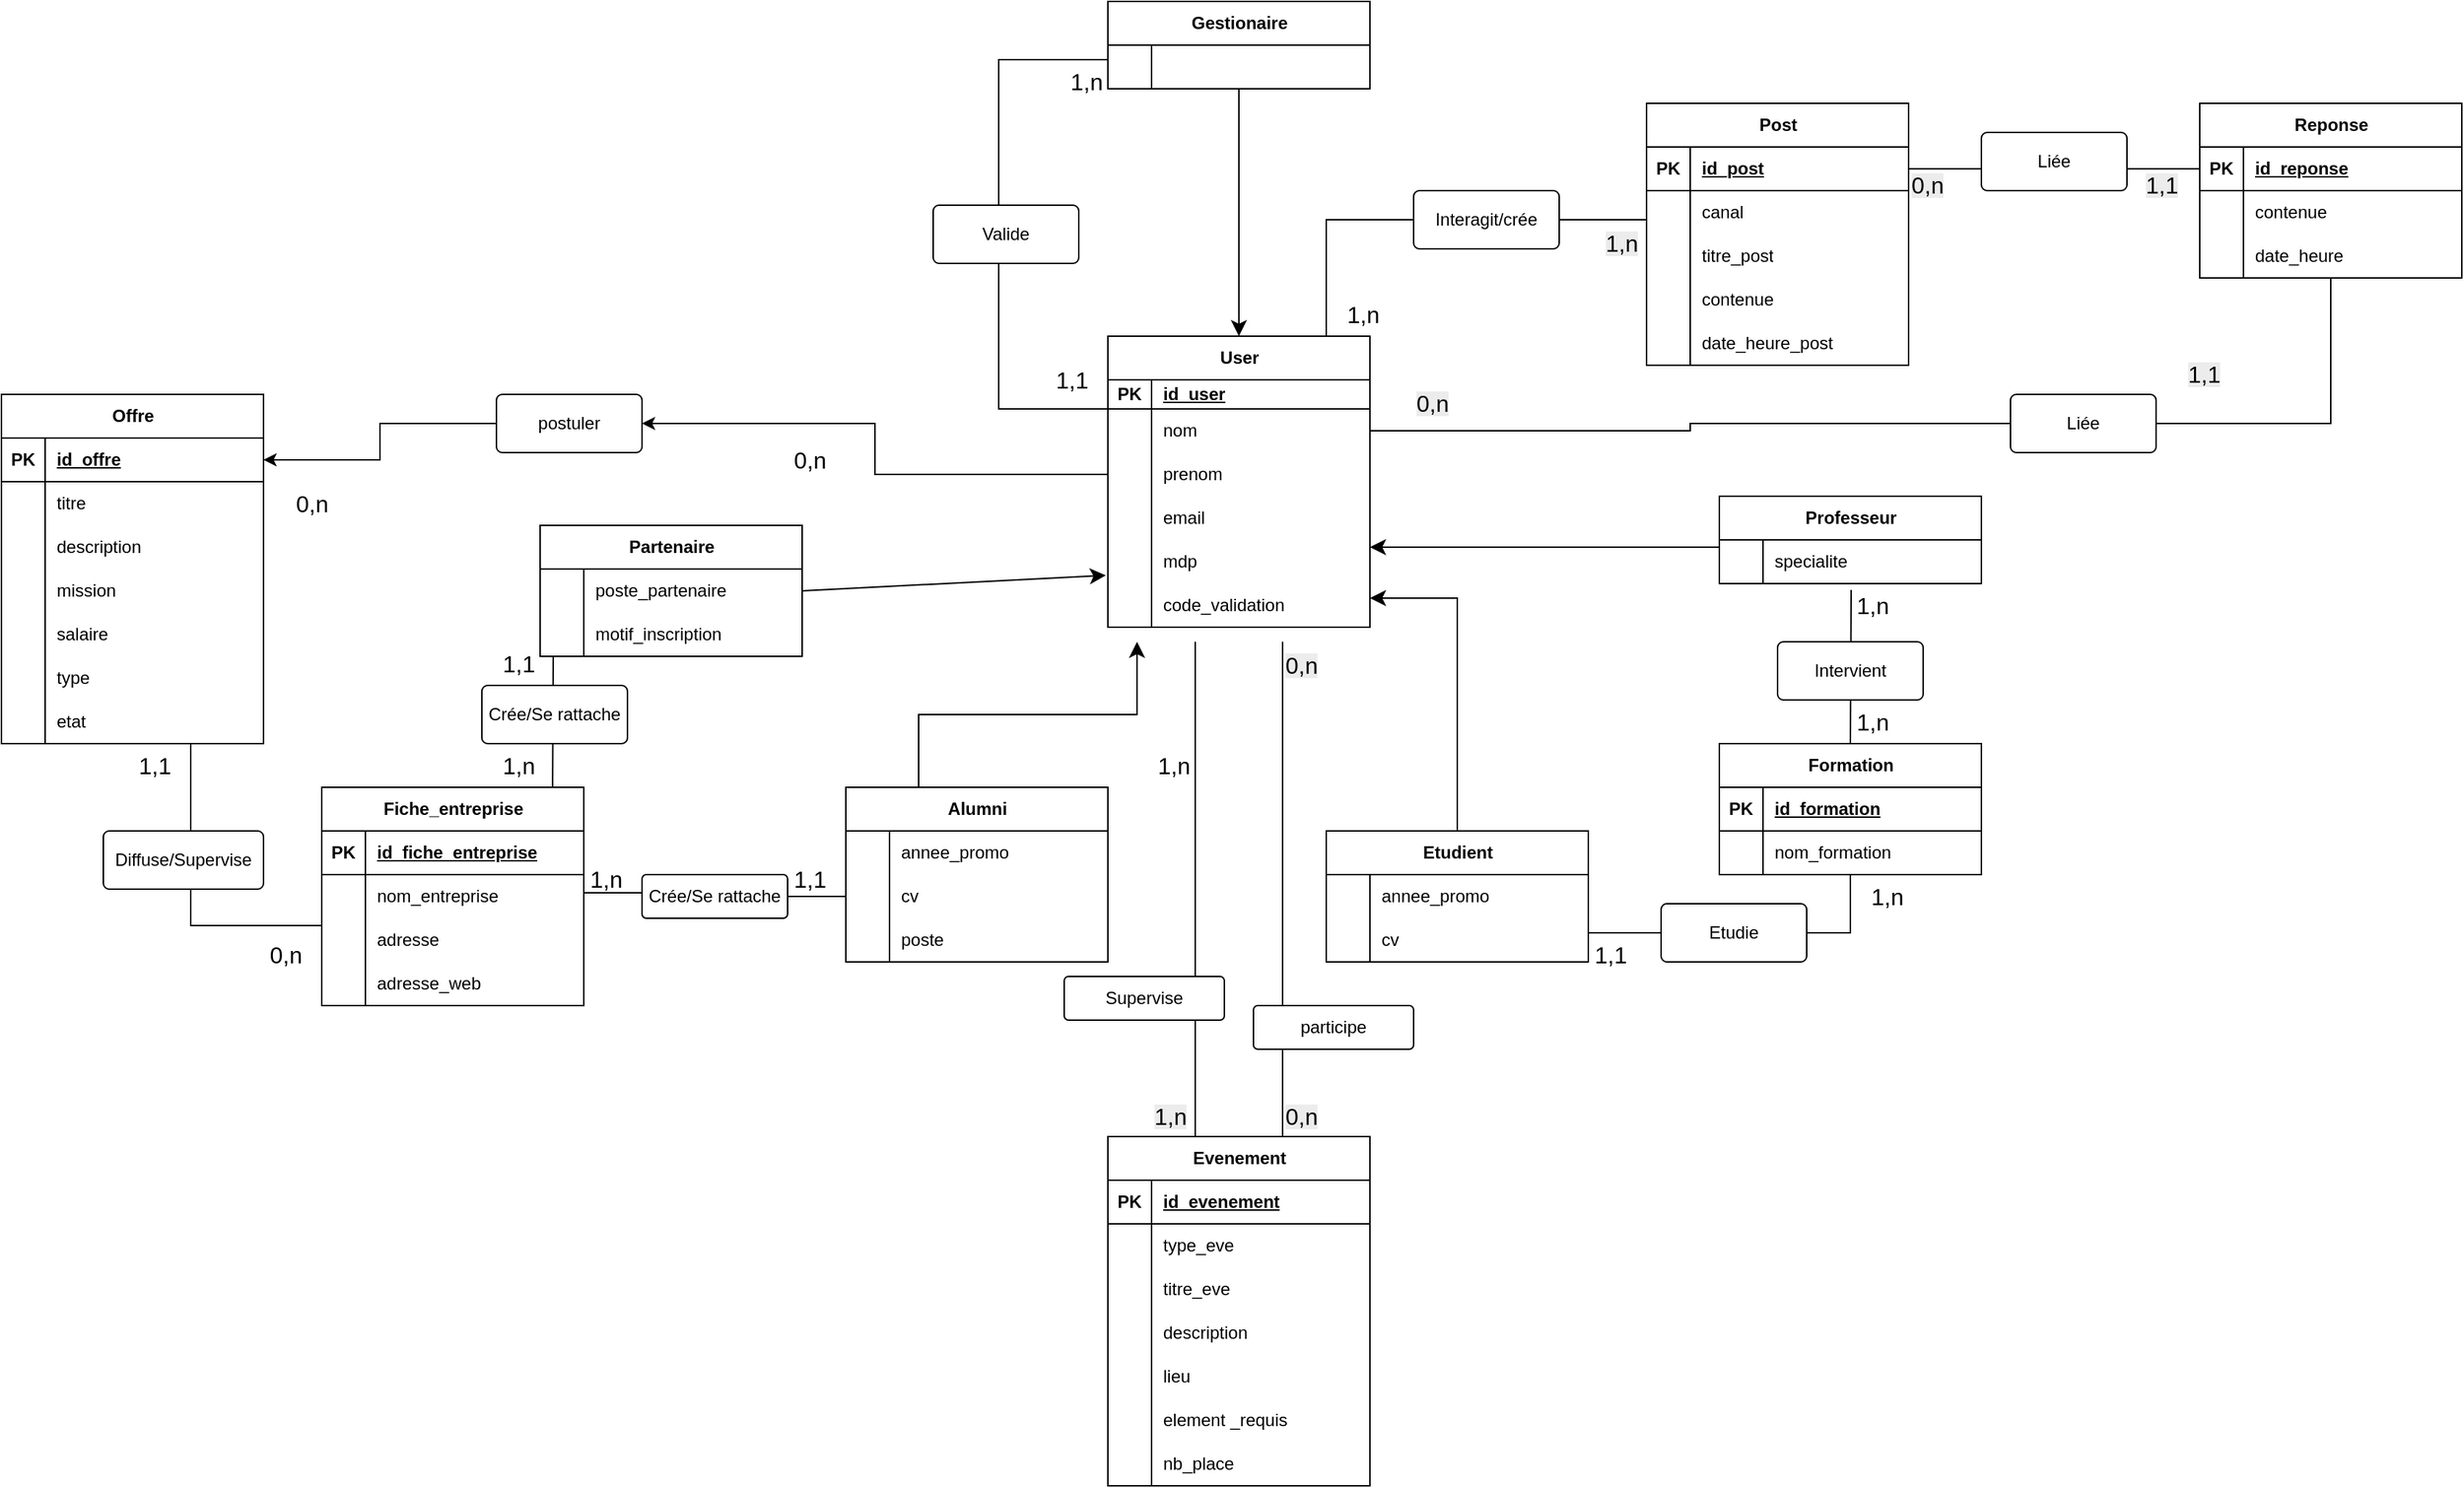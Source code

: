 <mxfile version="28.2.4">
  <diagram name="Page-1" id="dOtJ2l1yDCHnpMwbrY-F">
    <mxGraphModel dx="2834" dy="1720" grid="1" gridSize="10" guides="1" tooltips="1" connect="1" arrows="1" fold="1" page="0" pageScale="1" pageWidth="827" pageHeight="1169" math="0" shadow="0">
      <root>
        <mxCell id="0" />
        <mxCell id="1" parent="0" />
        <mxCell id="YSUd4BKtQ7-fncX5jn94-9" value="User" style="shape=table;startSize=30;container=1;collapsible=1;childLayout=tableLayout;fixedRows=1;rowLines=0;fontStyle=1;align=center;resizeLast=1;html=1;" parent="1" vertex="1">
          <mxGeometry x="50" y="-560" width="180" height="200" as="geometry" />
        </mxCell>
        <mxCell id="YSUd4BKtQ7-fncX5jn94-10" value="" style="shape=tableRow;horizontal=0;startSize=0;swimlaneHead=0;swimlaneBody=0;fillColor=none;collapsible=0;dropTarget=0;points=[[0,0.5],[1,0.5]];portConstraint=eastwest;top=0;left=0;right=0;bottom=1;" parent="YSUd4BKtQ7-fncX5jn94-9" vertex="1">
          <mxGeometry y="30" width="180" height="20" as="geometry" />
        </mxCell>
        <mxCell id="YSUd4BKtQ7-fncX5jn94-11" value="PK" style="shape=partialRectangle;connectable=0;fillColor=none;top=0;left=0;bottom=0;right=0;fontStyle=1;overflow=hidden;whiteSpace=wrap;html=1;" parent="YSUd4BKtQ7-fncX5jn94-10" vertex="1">
          <mxGeometry width="30" height="20" as="geometry">
            <mxRectangle width="30" height="20" as="alternateBounds" />
          </mxGeometry>
        </mxCell>
        <mxCell id="YSUd4BKtQ7-fncX5jn94-12" value="id_user" style="shape=partialRectangle;connectable=0;fillColor=none;top=0;left=0;bottom=0;right=0;align=left;spacingLeft=6;fontStyle=5;overflow=hidden;whiteSpace=wrap;html=1;" parent="YSUd4BKtQ7-fncX5jn94-10" vertex="1">
          <mxGeometry x="30" width="150" height="20" as="geometry">
            <mxRectangle width="150" height="20" as="alternateBounds" />
          </mxGeometry>
        </mxCell>
        <mxCell id="YSUd4BKtQ7-fncX5jn94-13" value="" style="shape=tableRow;horizontal=0;startSize=0;swimlaneHead=0;swimlaneBody=0;fillColor=none;collapsible=0;dropTarget=0;points=[[0,0.5],[1,0.5]];portConstraint=eastwest;top=0;left=0;right=0;bottom=0;" parent="YSUd4BKtQ7-fncX5jn94-9" vertex="1">
          <mxGeometry y="50" width="180" height="30" as="geometry" />
        </mxCell>
        <mxCell id="YSUd4BKtQ7-fncX5jn94-14" value="" style="shape=partialRectangle;connectable=0;fillColor=none;top=0;left=0;bottom=0;right=0;editable=1;overflow=hidden;whiteSpace=wrap;html=1;" parent="YSUd4BKtQ7-fncX5jn94-13" vertex="1">
          <mxGeometry width="30" height="30" as="geometry">
            <mxRectangle width="30" height="30" as="alternateBounds" />
          </mxGeometry>
        </mxCell>
        <mxCell id="YSUd4BKtQ7-fncX5jn94-15" value="nom" style="shape=partialRectangle;connectable=0;fillColor=none;top=0;left=0;bottom=0;right=0;align=left;spacingLeft=6;overflow=hidden;whiteSpace=wrap;html=1;" parent="YSUd4BKtQ7-fncX5jn94-13" vertex="1">
          <mxGeometry x="30" width="150" height="30" as="geometry">
            <mxRectangle width="150" height="30" as="alternateBounds" />
          </mxGeometry>
        </mxCell>
        <mxCell id="YSUd4BKtQ7-fncX5jn94-16" value="" style="shape=tableRow;horizontal=0;startSize=0;swimlaneHead=0;swimlaneBody=0;fillColor=none;collapsible=0;dropTarget=0;points=[[0,0.5],[1,0.5]];portConstraint=eastwest;top=0;left=0;right=0;bottom=0;" parent="YSUd4BKtQ7-fncX5jn94-9" vertex="1">
          <mxGeometry y="80" width="180" height="30" as="geometry" />
        </mxCell>
        <mxCell id="YSUd4BKtQ7-fncX5jn94-17" value="" style="shape=partialRectangle;connectable=0;fillColor=none;top=0;left=0;bottom=0;right=0;editable=1;overflow=hidden;whiteSpace=wrap;html=1;" parent="YSUd4BKtQ7-fncX5jn94-16" vertex="1">
          <mxGeometry width="30" height="30" as="geometry">
            <mxRectangle width="30" height="30" as="alternateBounds" />
          </mxGeometry>
        </mxCell>
        <mxCell id="YSUd4BKtQ7-fncX5jn94-18" value="prenom" style="shape=partialRectangle;connectable=0;fillColor=none;top=0;left=0;bottom=0;right=0;align=left;spacingLeft=6;overflow=hidden;whiteSpace=wrap;html=1;" parent="YSUd4BKtQ7-fncX5jn94-16" vertex="1">
          <mxGeometry x="30" width="150" height="30" as="geometry">
            <mxRectangle width="150" height="30" as="alternateBounds" />
          </mxGeometry>
        </mxCell>
        <mxCell id="YSUd4BKtQ7-fncX5jn94-19" value="" style="shape=tableRow;horizontal=0;startSize=0;swimlaneHead=0;swimlaneBody=0;fillColor=none;collapsible=0;dropTarget=0;points=[[0,0.5],[1,0.5]];portConstraint=eastwest;top=0;left=0;right=0;bottom=0;" parent="YSUd4BKtQ7-fncX5jn94-9" vertex="1">
          <mxGeometry y="110" width="180" height="30" as="geometry" />
        </mxCell>
        <mxCell id="YSUd4BKtQ7-fncX5jn94-20" value="" style="shape=partialRectangle;connectable=0;fillColor=none;top=0;left=0;bottom=0;right=0;editable=1;overflow=hidden;whiteSpace=wrap;html=1;" parent="YSUd4BKtQ7-fncX5jn94-19" vertex="1">
          <mxGeometry width="30" height="30" as="geometry">
            <mxRectangle width="30" height="30" as="alternateBounds" />
          </mxGeometry>
        </mxCell>
        <mxCell id="YSUd4BKtQ7-fncX5jn94-21" value="email" style="shape=partialRectangle;connectable=0;fillColor=none;top=0;left=0;bottom=0;right=0;align=left;spacingLeft=6;overflow=hidden;whiteSpace=wrap;html=1;" parent="YSUd4BKtQ7-fncX5jn94-19" vertex="1">
          <mxGeometry x="30" width="150" height="30" as="geometry">
            <mxRectangle width="150" height="30" as="alternateBounds" />
          </mxGeometry>
        </mxCell>
        <mxCell id="YSUd4BKtQ7-fncX5jn94-35" value="" style="shape=tableRow;horizontal=0;startSize=0;swimlaneHead=0;swimlaneBody=0;fillColor=none;collapsible=0;dropTarget=0;points=[[0,0.5],[1,0.5]];portConstraint=eastwest;top=0;left=0;right=0;bottom=0;" parent="YSUd4BKtQ7-fncX5jn94-9" vertex="1">
          <mxGeometry y="140" width="180" height="30" as="geometry" />
        </mxCell>
        <mxCell id="YSUd4BKtQ7-fncX5jn94-36" value="" style="shape=partialRectangle;connectable=0;fillColor=none;top=0;left=0;bottom=0;right=0;editable=1;overflow=hidden;whiteSpace=wrap;html=1;" parent="YSUd4BKtQ7-fncX5jn94-35" vertex="1">
          <mxGeometry width="30" height="30" as="geometry">
            <mxRectangle width="30" height="30" as="alternateBounds" />
          </mxGeometry>
        </mxCell>
        <mxCell id="YSUd4BKtQ7-fncX5jn94-37" value="mdp" style="shape=partialRectangle;connectable=0;fillColor=none;top=0;left=0;bottom=0;right=0;align=left;spacingLeft=6;overflow=hidden;whiteSpace=wrap;html=1;" parent="YSUd4BKtQ7-fncX5jn94-35" vertex="1">
          <mxGeometry x="30" width="150" height="30" as="geometry">
            <mxRectangle width="150" height="30" as="alternateBounds" />
          </mxGeometry>
        </mxCell>
        <mxCell id="YSUd4BKtQ7-fncX5jn94-38" value="" style="shape=tableRow;horizontal=0;startSize=0;swimlaneHead=0;swimlaneBody=0;fillColor=none;collapsible=0;dropTarget=0;points=[[0,0.5],[1,0.5]];portConstraint=eastwest;top=0;left=0;right=0;bottom=0;" parent="YSUd4BKtQ7-fncX5jn94-9" vertex="1">
          <mxGeometry y="170" width="180" height="30" as="geometry" />
        </mxCell>
        <mxCell id="YSUd4BKtQ7-fncX5jn94-39" value="" style="shape=partialRectangle;connectable=0;fillColor=none;top=0;left=0;bottom=0;right=0;editable=1;overflow=hidden;whiteSpace=wrap;html=1;" parent="YSUd4BKtQ7-fncX5jn94-38" vertex="1">
          <mxGeometry width="30" height="30" as="geometry">
            <mxRectangle width="30" height="30" as="alternateBounds" />
          </mxGeometry>
        </mxCell>
        <mxCell id="YSUd4BKtQ7-fncX5jn94-40" value="code_validation" style="shape=partialRectangle;connectable=0;fillColor=none;top=0;left=0;bottom=0;right=0;align=left;spacingLeft=6;overflow=hidden;whiteSpace=wrap;html=1;" parent="YSUd4BKtQ7-fncX5jn94-38" vertex="1">
          <mxGeometry x="30" width="150" height="30" as="geometry">
            <mxRectangle width="150" height="30" as="alternateBounds" />
          </mxGeometry>
        </mxCell>
        <mxCell id="YSUd4BKtQ7-fncX5jn94-54" value="Etudient" style="shape=table;startSize=30;container=1;collapsible=1;childLayout=tableLayout;fixedRows=1;rowLines=0;fontStyle=1;align=center;resizeLast=1;html=1;" parent="1" vertex="1">
          <mxGeometry x="200" y="-220" width="180" height="90" as="geometry" />
        </mxCell>
        <mxCell id="YSUd4BKtQ7-fncX5jn94-58" value="" style="shape=tableRow;horizontal=0;startSize=0;swimlaneHead=0;swimlaneBody=0;fillColor=none;collapsible=0;dropTarget=0;points=[[0,0.5],[1,0.5]];portConstraint=eastwest;top=0;left=0;right=0;bottom=0;" parent="YSUd4BKtQ7-fncX5jn94-54" vertex="1">
          <mxGeometry y="30" width="180" height="30" as="geometry" />
        </mxCell>
        <mxCell id="YSUd4BKtQ7-fncX5jn94-59" value="" style="shape=partialRectangle;connectable=0;fillColor=none;top=0;left=0;bottom=0;right=0;editable=1;overflow=hidden;whiteSpace=wrap;html=1;" parent="YSUd4BKtQ7-fncX5jn94-58" vertex="1">
          <mxGeometry width="30" height="30" as="geometry">
            <mxRectangle width="30" height="30" as="alternateBounds" />
          </mxGeometry>
        </mxCell>
        <mxCell id="YSUd4BKtQ7-fncX5jn94-60" value="annee_promo" style="shape=partialRectangle;connectable=0;fillColor=none;top=0;left=0;bottom=0;right=0;align=left;spacingLeft=6;overflow=hidden;whiteSpace=wrap;html=1;" parent="YSUd4BKtQ7-fncX5jn94-58" vertex="1">
          <mxGeometry x="30" width="150" height="30" as="geometry">
            <mxRectangle width="150" height="30" as="alternateBounds" />
          </mxGeometry>
        </mxCell>
        <mxCell id="YSUd4BKtQ7-fncX5jn94-61" value="" style="shape=tableRow;horizontal=0;startSize=0;swimlaneHead=0;swimlaneBody=0;fillColor=none;collapsible=0;dropTarget=0;points=[[0,0.5],[1,0.5]];portConstraint=eastwest;top=0;left=0;right=0;bottom=0;" parent="YSUd4BKtQ7-fncX5jn94-54" vertex="1">
          <mxGeometry y="60" width="180" height="30" as="geometry" />
        </mxCell>
        <mxCell id="YSUd4BKtQ7-fncX5jn94-62" value="" style="shape=partialRectangle;connectable=0;fillColor=none;top=0;left=0;bottom=0;right=0;editable=1;overflow=hidden;whiteSpace=wrap;html=1;" parent="YSUd4BKtQ7-fncX5jn94-61" vertex="1">
          <mxGeometry width="30" height="30" as="geometry">
            <mxRectangle width="30" height="30" as="alternateBounds" />
          </mxGeometry>
        </mxCell>
        <mxCell id="YSUd4BKtQ7-fncX5jn94-63" value="cv" style="shape=partialRectangle;connectable=0;fillColor=none;top=0;left=0;bottom=0;right=0;align=left;spacingLeft=6;overflow=hidden;whiteSpace=wrap;html=1;" parent="YSUd4BKtQ7-fncX5jn94-61" vertex="1">
          <mxGeometry x="30" width="150" height="30" as="geometry">
            <mxRectangle width="150" height="30" as="alternateBounds" />
          </mxGeometry>
        </mxCell>
        <mxCell id="YSUd4BKtQ7-fncX5jn94-73" value="Alumni" style="shape=table;startSize=30;container=1;collapsible=1;childLayout=tableLayout;fixedRows=1;rowLines=0;fontStyle=1;align=center;resizeLast=1;html=1;" parent="1" vertex="1">
          <mxGeometry x="-130" y="-250" width="180" height="120" as="geometry" />
        </mxCell>
        <mxCell id="YSUd4BKtQ7-fncX5jn94-74" value="" style="shape=tableRow;horizontal=0;startSize=0;swimlaneHead=0;swimlaneBody=0;fillColor=none;collapsible=0;dropTarget=0;points=[[0,0.5],[1,0.5]];portConstraint=eastwest;top=0;left=0;right=0;bottom=0;" parent="YSUd4BKtQ7-fncX5jn94-73" vertex="1">
          <mxGeometry y="30" width="180" height="30" as="geometry" />
        </mxCell>
        <mxCell id="YSUd4BKtQ7-fncX5jn94-75" value="" style="shape=partialRectangle;connectable=0;fillColor=none;top=0;left=0;bottom=0;right=0;editable=1;overflow=hidden;whiteSpace=wrap;html=1;" parent="YSUd4BKtQ7-fncX5jn94-74" vertex="1">
          <mxGeometry width="30" height="30" as="geometry">
            <mxRectangle width="30" height="30" as="alternateBounds" />
          </mxGeometry>
        </mxCell>
        <mxCell id="YSUd4BKtQ7-fncX5jn94-76" value="annee_promo" style="shape=partialRectangle;connectable=0;fillColor=none;top=0;left=0;bottom=0;right=0;align=left;spacingLeft=6;overflow=hidden;whiteSpace=wrap;html=1;" parent="YSUd4BKtQ7-fncX5jn94-74" vertex="1">
          <mxGeometry x="30" width="150" height="30" as="geometry">
            <mxRectangle width="150" height="30" as="alternateBounds" />
          </mxGeometry>
        </mxCell>
        <mxCell id="YSUd4BKtQ7-fncX5jn94-77" value="" style="shape=tableRow;horizontal=0;startSize=0;swimlaneHead=0;swimlaneBody=0;fillColor=none;collapsible=0;dropTarget=0;points=[[0,0.5],[1,0.5]];portConstraint=eastwest;top=0;left=0;right=0;bottom=0;" parent="YSUd4BKtQ7-fncX5jn94-73" vertex="1">
          <mxGeometry y="60" width="180" height="30" as="geometry" />
        </mxCell>
        <mxCell id="YSUd4BKtQ7-fncX5jn94-78" value="" style="shape=partialRectangle;connectable=0;fillColor=none;top=0;left=0;bottom=0;right=0;editable=1;overflow=hidden;whiteSpace=wrap;html=1;" parent="YSUd4BKtQ7-fncX5jn94-77" vertex="1">
          <mxGeometry width="30" height="30" as="geometry">
            <mxRectangle width="30" height="30" as="alternateBounds" />
          </mxGeometry>
        </mxCell>
        <mxCell id="YSUd4BKtQ7-fncX5jn94-79" value="cv" style="shape=partialRectangle;connectable=0;fillColor=none;top=0;left=0;bottom=0;right=0;align=left;spacingLeft=6;overflow=hidden;whiteSpace=wrap;html=1;" parent="YSUd4BKtQ7-fncX5jn94-77" vertex="1">
          <mxGeometry x="30" width="150" height="30" as="geometry">
            <mxRectangle width="150" height="30" as="alternateBounds" />
          </mxGeometry>
        </mxCell>
        <mxCell id="YSUd4BKtQ7-fncX5jn94-83" value="" style="shape=tableRow;horizontal=0;startSize=0;swimlaneHead=0;swimlaneBody=0;fillColor=none;collapsible=0;dropTarget=0;points=[[0,0.5],[1,0.5]];portConstraint=eastwest;top=0;left=0;right=0;bottom=0;" parent="YSUd4BKtQ7-fncX5jn94-73" vertex="1">
          <mxGeometry y="90" width="180" height="30" as="geometry" />
        </mxCell>
        <mxCell id="YSUd4BKtQ7-fncX5jn94-84" value="" style="shape=partialRectangle;connectable=0;fillColor=none;top=0;left=0;bottom=0;right=0;editable=1;overflow=hidden;whiteSpace=wrap;html=1;" parent="YSUd4BKtQ7-fncX5jn94-83" vertex="1">
          <mxGeometry width="30" height="30" as="geometry">
            <mxRectangle width="30" height="30" as="alternateBounds" />
          </mxGeometry>
        </mxCell>
        <mxCell id="YSUd4BKtQ7-fncX5jn94-85" value="poste" style="shape=partialRectangle;connectable=0;fillColor=none;top=0;left=0;bottom=0;right=0;align=left;spacingLeft=6;overflow=hidden;whiteSpace=wrap;html=1;" parent="YSUd4BKtQ7-fncX5jn94-83" vertex="1">
          <mxGeometry x="30" width="150" height="30" as="geometry">
            <mxRectangle width="150" height="30" as="alternateBounds" />
          </mxGeometry>
        </mxCell>
        <mxCell id="YSUd4BKtQ7-fncX5jn94-86" value="Professeur" style="shape=table;startSize=30;container=1;collapsible=1;childLayout=tableLayout;fixedRows=1;rowLines=0;fontStyle=1;align=center;resizeLast=1;html=1;" parent="1" vertex="1">
          <mxGeometry x="470" y="-450" width="180" height="60" as="geometry" />
        </mxCell>
        <mxCell id="YSUd4BKtQ7-fncX5jn94-87" value="" style="shape=tableRow;horizontal=0;startSize=0;swimlaneHead=0;swimlaneBody=0;fillColor=none;collapsible=0;dropTarget=0;points=[[0,0.5],[1,0.5]];portConstraint=eastwest;top=0;left=0;right=0;bottom=0;" parent="YSUd4BKtQ7-fncX5jn94-86" vertex="1">
          <mxGeometry y="30" width="180" height="30" as="geometry" />
        </mxCell>
        <mxCell id="YSUd4BKtQ7-fncX5jn94-88" value="" style="shape=partialRectangle;connectable=0;fillColor=none;top=0;left=0;bottom=0;right=0;editable=1;overflow=hidden;whiteSpace=wrap;html=1;" parent="YSUd4BKtQ7-fncX5jn94-87" vertex="1">
          <mxGeometry width="30" height="30" as="geometry">
            <mxRectangle width="30" height="30" as="alternateBounds" />
          </mxGeometry>
        </mxCell>
        <mxCell id="YSUd4BKtQ7-fncX5jn94-89" value="specialite" style="shape=partialRectangle;connectable=0;fillColor=none;top=0;left=0;bottom=0;right=0;align=left;spacingLeft=6;overflow=hidden;whiteSpace=wrap;html=1;" parent="YSUd4BKtQ7-fncX5jn94-87" vertex="1">
          <mxGeometry x="30" width="150" height="30" as="geometry">
            <mxRectangle width="150" height="30" as="alternateBounds" />
          </mxGeometry>
        </mxCell>
        <mxCell id="YSUd4BKtQ7-fncX5jn94-96" value="Partenaire" style="shape=table;startSize=30;container=1;collapsible=1;childLayout=tableLayout;fixedRows=1;rowLines=0;fontStyle=1;align=center;resizeLast=1;html=1;" parent="1" vertex="1">
          <mxGeometry x="-340" y="-430" width="180" height="90" as="geometry" />
        </mxCell>
        <mxCell id="YSUd4BKtQ7-fncX5jn94-97" value="" style="shape=tableRow;horizontal=0;startSize=0;swimlaneHead=0;swimlaneBody=0;fillColor=none;collapsible=0;dropTarget=0;points=[[0,0.5],[1,0.5]];portConstraint=eastwest;top=0;left=0;right=0;bottom=0;" parent="YSUd4BKtQ7-fncX5jn94-96" vertex="1">
          <mxGeometry y="30" width="180" height="30" as="geometry" />
        </mxCell>
        <mxCell id="YSUd4BKtQ7-fncX5jn94-98" value="" style="shape=partialRectangle;connectable=0;fillColor=none;top=0;left=0;bottom=0;right=0;editable=1;overflow=hidden;whiteSpace=wrap;html=1;" parent="YSUd4BKtQ7-fncX5jn94-97" vertex="1">
          <mxGeometry width="30" height="30" as="geometry">
            <mxRectangle width="30" height="30" as="alternateBounds" />
          </mxGeometry>
        </mxCell>
        <mxCell id="YSUd4BKtQ7-fncX5jn94-99" value="poste_partenaire" style="shape=partialRectangle;connectable=0;fillColor=none;top=0;left=0;bottom=0;right=0;align=left;spacingLeft=6;overflow=hidden;whiteSpace=wrap;html=1;" parent="YSUd4BKtQ7-fncX5jn94-97" vertex="1">
          <mxGeometry x="30" width="150" height="30" as="geometry">
            <mxRectangle width="150" height="30" as="alternateBounds" />
          </mxGeometry>
        </mxCell>
        <mxCell id="YSUd4BKtQ7-fncX5jn94-202" value="" style="shape=tableRow;horizontal=0;startSize=0;swimlaneHead=0;swimlaneBody=0;fillColor=none;collapsible=0;dropTarget=0;points=[[0,0.5],[1,0.5]];portConstraint=eastwest;top=0;left=0;right=0;bottom=0;" parent="YSUd4BKtQ7-fncX5jn94-96" vertex="1">
          <mxGeometry y="60" width="180" height="30" as="geometry" />
        </mxCell>
        <mxCell id="YSUd4BKtQ7-fncX5jn94-203" value="" style="shape=partialRectangle;connectable=0;fillColor=none;top=0;left=0;bottom=0;right=0;editable=1;overflow=hidden;whiteSpace=wrap;html=1;" parent="YSUd4BKtQ7-fncX5jn94-202" vertex="1">
          <mxGeometry width="30" height="30" as="geometry">
            <mxRectangle width="30" height="30" as="alternateBounds" />
          </mxGeometry>
        </mxCell>
        <mxCell id="YSUd4BKtQ7-fncX5jn94-204" value="motif_inscription" style="shape=partialRectangle;connectable=0;fillColor=none;top=0;left=0;bottom=0;right=0;align=left;spacingLeft=6;overflow=hidden;whiteSpace=wrap;html=1;" parent="YSUd4BKtQ7-fncX5jn94-202" vertex="1">
          <mxGeometry x="30" width="150" height="30" as="geometry">
            <mxRectangle width="150" height="30" as="alternateBounds" />
          </mxGeometry>
        </mxCell>
        <mxCell id="YSUd4BKtQ7-fncX5jn94-109" value="Gestionaire" style="shape=table;startSize=30;container=1;collapsible=1;childLayout=tableLayout;fixedRows=1;rowLines=0;fontStyle=1;align=center;resizeLast=1;html=1;" parent="1" vertex="1">
          <mxGeometry x="50" y="-790" width="180" height="60" as="geometry" />
        </mxCell>
        <mxCell id="YSUd4BKtQ7-fncX5jn94-110" value="" style="shape=tableRow;horizontal=0;startSize=0;swimlaneHead=0;swimlaneBody=0;fillColor=none;collapsible=0;dropTarget=0;points=[[0,0.5],[1,0.5]];portConstraint=eastwest;top=0;left=0;right=0;bottom=0;" parent="YSUd4BKtQ7-fncX5jn94-109" vertex="1">
          <mxGeometry y="30" width="180" height="30" as="geometry" />
        </mxCell>
        <mxCell id="YSUd4BKtQ7-fncX5jn94-111" value="" style="shape=partialRectangle;connectable=0;fillColor=none;top=0;left=0;bottom=0;right=0;editable=1;overflow=hidden;whiteSpace=wrap;html=1;" parent="YSUd4BKtQ7-fncX5jn94-110" vertex="1">
          <mxGeometry width="30" height="30" as="geometry">
            <mxRectangle width="30" height="30" as="alternateBounds" />
          </mxGeometry>
        </mxCell>
        <mxCell id="YSUd4BKtQ7-fncX5jn94-112" value="" style="shape=partialRectangle;connectable=0;fillColor=none;top=0;left=0;bottom=0;right=0;align=left;spacingLeft=6;overflow=hidden;whiteSpace=wrap;html=1;" parent="YSUd4BKtQ7-fncX5jn94-110" vertex="1">
          <mxGeometry x="30" width="150" height="30" as="geometry">
            <mxRectangle width="150" height="30" as="alternateBounds" />
          </mxGeometry>
        </mxCell>
        <mxCell id="YSUd4BKtQ7-fncX5jn94-120" value="" style="endArrow=classic;html=1;rounded=0;fontSize=12;startSize=8;endSize=8;curved=1;entryX=1;entryY=0.5;entryDx=0;entryDy=0;" parent="1" edge="1">
          <mxGeometry width="50" height="50" relative="1" as="geometry">
            <mxPoint x="470" y="-415" as="sourcePoint" />
            <mxPoint x="230" y="-415" as="targetPoint" />
          </mxGeometry>
        </mxCell>
        <mxCell id="YSUd4BKtQ7-fncX5jn94-121" value="" style="endArrow=classic;html=1;rounded=0;fontSize=12;startSize=8;endSize=8;curved=1;entryX=0.5;entryY=0;entryDx=0;entryDy=0;" parent="1" target="YSUd4BKtQ7-fncX5jn94-9" edge="1">
          <mxGeometry width="50" height="50" relative="1" as="geometry">
            <mxPoint x="140" y="-730" as="sourcePoint" />
            <mxPoint x="328.56" y="-304.41" as="targetPoint" />
          </mxGeometry>
        </mxCell>
        <mxCell id="YSUd4BKtQ7-fncX5jn94-170" value="Fiche_entreprise" style="shape=table;startSize=30;container=1;collapsible=1;childLayout=tableLayout;fixedRows=1;rowLines=0;fontStyle=1;align=center;resizeLast=1;html=1;" parent="1" vertex="1">
          <mxGeometry x="-490" y="-250" width="180" height="150" as="geometry" />
        </mxCell>
        <mxCell id="YSUd4BKtQ7-fncX5jn94-171" value="" style="shape=tableRow;horizontal=0;startSize=0;swimlaneHead=0;swimlaneBody=0;fillColor=none;collapsible=0;dropTarget=0;points=[[0,0.5],[1,0.5]];portConstraint=eastwest;top=0;left=0;right=0;bottom=1;" parent="YSUd4BKtQ7-fncX5jn94-170" vertex="1">
          <mxGeometry y="30" width="180" height="30" as="geometry" />
        </mxCell>
        <mxCell id="YSUd4BKtQ7-fncX5jn94-172" value="PK" style="shape=partialRectangle;connectable=0;fillColor=none;top=0;left=0;bottom=0;right=0;fontStyle=1;overflow=hidden;whiteSpace=wrap;html=1;" parent="YSUd4BKtQ7-fncX5jn94-171" vertex="1">
          <mxGeometry width="30" height="30" as="geometry">
            <mxRectangle width="30" height="30" as="alternateBounds" />
          </mxGeometry>
        </mxCell>
        <mxCell id="YSUd4BKtQ7-fncX5jn94-173" value="id_fiche_entreprise" style="shape=partialRectangle;connectable=0;fillColor=none;top=0;left=0;bottom=0;right=0;align=left;spacingLeft=6;fontStyle=5;overflow=hidden;whiteSpace=wrap;html=1;" parent="YSUd4BKtQ7-fncX5jn94-171" vertex="1">
          <mxGeometry x="30" width="150" height="30" as="geometry">
            <mxRectangle width="150" height="30" as="alternateBounds" />
          </mxGeometry>
        </mxCell>
        <mxCell id="YSUd4BKtQ7-fncX5jn94-174" value="" style="shape=tableRow;horizontal=0;startSize=0;swimlaneHead=0;swimlaneBody=0;fillColor=none;collapsible=0;dropTarget=0;points=[[0,0.5],[1,0.5]];portConstraint=eastwest;top=0;left=0;right=0;bottom=0;" parent="YSUd4BKtQ7-fncX5jn94-170" vertex="1">
          <mxGeometry y="60" width="180" height="30" as="geometry" />
        </mxCell>
        <mxCell id="YSUd4BKtQ7-fncX5jn94-175" value="" style="shape=partialRectangle;connectable=0;fillColor=none;top=0;left=0;bottom=0;right=0;editable=1;overflow=hidden;whiteSpace=wrap;html=1;" parent="YSUd4BKtQ7-fncX5jn94-174" vertex="1">
          <mxGeometry width="30" height="30" as="geometry">
            <mxRectangle width="30" height="30" as="alternateBounds" />
          </mxGeometry>
        </mxCell>
        <mxCell id="YSUd4BKtQ7-fncX5jn94-176" value="nom_entreprise" style="shape=partialRectangle;connectable=0;fillColor=none;top=0;left=0;bottom=0;right=0;align=left;spacingLeft=6;overflow=hidden;whiteSpace=wrap;html=1;" parent="YSUd4BKtQ7-fncX5jn94-174" vertex="1">
          <mxGeometry x="30" width="150" height="30" as="geometry">
            <mxRectangle width="150" height="30" as="alternateBounds" />
          </mxGeometry>
        </mxCell>
        <mxCell id="YSUd4BKtQ7-fncX5jn94-177" value="" style="shape=tableRow;horizontal=0;startSize=0;swimlaneHead=0;swimlaneBody=0;fillColor=none;collapsible=0;dropTarget=0;points=[[0,0.5],[1,0.5]];portConstraint=eastwest;top=0;left=0;right=0;bottom=0;" parent="YSUd4BKtQ7-fncX5jn94-170" vertex="1">
          <mxGeometry y="90" width="180" height="30" as="geometry" />
        </mxCell>
        <mxCell id="YSUd4BKtQ7-fncX5jn94-178" value="" style="shape=partialRectangle;connectable=0;fillColor=none;top=0;left=0;bottom=0;right=0;editable=1;overflow=hidden;whiteSpace=wrap;html=1;" parent="YSUd4BKtQ7-fncX5jn94-177" vertex="1">
          <mxGeometry width="30" height="30" as="geometry">
            <mxRectangle width="30" height="30" as="alternateBounds" />
          </mxGeometry>
        </mxCell>
        <mxCell id="YSUd4BKtQ7-fncX5jn94-179" value="adresse" style="shape=partialRectangle;connectable=0;fillColor=none;top=0;left=0;bottom=0;right=0;align=left;spacingLeft=6;overflow=hidden;whiteSpace=wrap;html=1;" parent="YSUd4BKtQ7-fncX5jn94-177" vertex="1">
          <mxGeometry x="30" width="150" height="30" as="geometry">
            <mxRectangle width="150" height="30" as="alternateBounds" />
          </mxGeometry>
        </mxCell>
        <mxCell id="YSUd4BKtQ7-fncX5jn94-180" value="" style="shape=tableRow;horizontal=0;startSize=0;swimlaneHead=0;swimlaneBody=0;fillColor=none;collapsible=0;dropTarget=0;points=[[0,0.5],[1,0.5]];portConstraint=eastwest;top=0;left=0;right=0;bottom=0;" parent="YSUd4BKtQ7-fncX5jn94-170" vertex="1">
          <mxGeometry y="120" width="180" height="30" as="geometry" />
        </mxCell>
        <mxCell id="YSUd4BKtQ7-fncX5jn94-181" value="" style="shape=partialRectangle;connectable=0;fillColor=none;top=0;left=0;bottom=0;right=0;editable=1;overflow=hidden;whiteSpace=wrap;html=1;" parent="YSUd4BKtQ7-fncX5jn94-180" vertex="1">
          <mxGeometry width="30" height="30" as="geometry">
            <mxRectangle width="30" height="30" as="alternateBounds" />
          </mxGeometry>
        </mxCell>
        <mxCell id="YSUd4BKtQ7-fncX5jn94-182" value="adresse_web" style="shape=partialRectangle;connectable=0;fillColor=none;top=0;left=0;bottom=0;right=0;align=left;spacingLeft=6;overflow=hidden;whiteSpace=wrap;html=1;" parent="YSUd4BKtQ7-fncX5jn94-180" vertex="1">
          <mxGeometry x="30" width="150" height="30" as="geometry">
            <mxRectangle width="150" height="30" as="alternateBounds" />
          </mxGeometry>
        </mxCell>
        <mxCell id="YSUd4BKtQ7-fncX5jn94-122" value="Formation" style="shape=table;startSize=30;container=1;collapsible=1;childLayout=tableLayout;fixedRows=1;rowLines=0;fontStyle=1;align=center;resizeLast=1;html=1;" parent="1" vertex="1">
          <mxGeometry x="470" y="-280" width="180" height="90" as="geometry" />
        </mxCell>
        <mxCell id="YSUd4BKtQ7-fncX5jn94-123" value="" style="shape=tableRow;horizontal=0;startSize=0;swimlaneHead=0;swimlaneBody=0;fillColor=none;collapsible=0;dropTarget=0;points=[[0,0.5],[1,0.5]];portConstraint=eastwest;top=0;left=0;right=0;bottom=1;" parent="YSUd4BKtQ7-fncX5jn94-122" vertex="1">
          <mxGeometry y="30" width="180" height="30" as="geometry" />
        </mxCell>
        <mxCell id="YSUd4BKtQ7-fncX5jn94-124" value="PK" style="shape=partialRectangle;connectable=0;fillColor=none;top=0;left=0;bottom=0;right=0;fontStyle=1;overflow=hidden;whiteSpace=wrap;html=1;" parent="YSUd4BKtQ7-fncX5jn94-123" vertex="1">
          <mxGeometry width="30" height="30" as="geometry">
            <mxRectangle width="30" height="30" as="alternateBounds" />
          </mxGeometry>
        </mxCell>
        <mxCell id="YSUd4BKtQ7-fncX5jn94-125" value="id_formation" style="shape=partialRectangle;connectable=0;fillColor=none;top=0;left=0;bottom=0;right=0;align=left;spacingLeft=6;fontStyle=5;overflow=hidden;whiteSpace=wrap;html=1;" parent="YSUd4BKtQ7-fncX5jn94-123" vertex="1">
          <mxGeometry x="30" width="150" height="30" as="geometry">
            <mxRectangle width="150" height="30" as="alternateBounds" />
          </mxGeometry>
        </mxCell>
        <mxCell id="YSUd4BKtQ7-fncX5jn94-126" value="" style="shape=tableRow;horizontal=0;startSize=0;swimlaneHead=0;swimlaneBody=0;fillColor=none;collapsible=0;dropTarget=0;points=[[0,0.5],[1,0.5]];portConstraint=eastwest;top=0;left=0;right=0;bottom=0;" parent="YSUd4BKtQ7-fncX5jn94-122" vertex="1">
          <mxGeometry y="60" width="180" height="30" as="geometry" />
        </mxCell>
        <mxCell id="YSUd4BKtQ7-fncX5jn94-127" value="" style="shape=partialRectangle;connectable=0;fillColor=none;top=0;left=0;bottom=0;right=0;editable=1;overflow=hidden;whiteSpace=wrap;html=1;" parent="YSUd4BKtQ7-fncX5jn94-126" vertex="1">
          <mxGeometry width="30" height="30" as="geometry">
            <mxRectangle width="30" height="30" as="alternateBounds" />
          </mxGeometry>
        </mxCell>
        <mxCell id="YSUd4BKtQ7-fncX5jn94-128" value="nom_formation" style="shape=partialRectangle;connectable=0;fillColor=none;top=0;left=0;bottom=0;right=0;align=left;spacingLeft=6;overflow=hidden;whiteSpace=wrap;html=1;" parent="YSUd4BKtQ7-fncX5jn94-126" vertex="1">
          <mxGeometry x="30" width="150" height="30" as="geometry">
            <mxRectangle width="150" height="30" as="alternateBounds" />
          </mxGeometry>
        </mxCell>
        <mxCell id="YSUd4BKtQ7-fncX5jn94-212" value="" style="shape=partialRectangle;whiteSpace=wrap;html=1;bottom=1;right=1;left=1;top=0;fillColor=none;routingCenterX=-0.5;rotation=90;" parent="1" vertex="1">
          <mxGeometry x="-107.5" y="-667.5" width="240" height="75" as="geometry" />
        </mxCell>
        <mxCell id="YSUd4BKtQ7-fncX5jn94-215" value="" style="edgeStyle=segmentEdgeStyle;endArrow=classic;html=1;curved=0;rounded=0;endSize=8;startSize=8;fontSize=12;exitX=0.5;exitY=0;exitDx=0;exitDy=0;" parent="1" source="YSUd4BKtQ7-fncX5jn94-54" edge="1">
          <mxGeometry width="50" height="50" relative="1" as="geometry">
            <mxPoint x="252.24" y="-231.62" as="sourcePoint" />
            <mxPoint x="230" y="-380" as="targetPoint" />
            <Array as="points">
              <mxPoint x="290" y="-380" />
            </Array>
          </mxGeometry>
        </mxCell>
        <mxCell id="YSUd4BKtQ7-fncX5jn94-218" value="" style="endArrow=none;html=1;rounded=0;fontSize=12;startSize=8;endSize=8;curved=1;entryX=0.503;entryY=1.147;entryDx=0;entryDy=0;entryPerimeter=0;exitX=0.5;exitY=0;exitDx=0;exitDy=0;" parent="1" source="YSUd4BKtQ7-fncX5jn94-122" target="YSUd4BKtQ7-fncX5jn94-87" edge="1">
          <mxGeometry width="50" height="50" relative="1" as="geometry">
            <mxPoint x="568" y="-310" as="sourcePoint" />
            <mxPoint x="560" y="-360" as="targetPoint" />
          </mxGeometry>
        </mxCell>
        <mxCell id="YSUd4BKtQ7-fncX5jn94-136" value="Intervient" style="rounded=1;arcSize=10;whiteSpace=wrap;html=1;align=center;" parent="1" vertex="1">
          <mxGeometry x="510" y="-350" width="100" height="40" as="geometry" />
        </mxCell>
        <mxCell id="YSUd4BKtQ7-fncX5jn94-219" value="" style="shape=partialRectangle;whiteSpace=wrap;html=1;top=0;left=0;fillColor=none;" parent="1" vertex="1">
          <mxGeometry x="380" y="-190" width="180" height="40" as="geometry" />
        </mxCell>
        <mxCell id="YSUd4BKtQ7-fncX5jn94-220" value="Etudie" style="rounded=1;arcSize=10;whiteSpace=wrap;html=1;align=center;" parent="1" vertex="1">
          <mxGeometry x="430" y="-170" width="100" height="40" as="geometry" />
        </mxCell>
        <mxCell id="YSUd4BKtQ7-fncX5jn94-221" style="edgeStyle=none;curved=1;rounded=0;orthogonalLoop=1;jettySize=auto;html=1;exitX=1;exitY=0.5;exitDx=0;exitDy=0;entryX=-0.008;entryY=0.813;entryDx=0;entryDy=0;entryPerimeter=0;fontSize=12;startSize=8;endSize=8;" parent="1" source="YSUd4BKtQ7-fncX5jn94-97" target="YSUd4BKtQ7-fncX5jn94-35" edge="1">
          <mxGeometry relative="1" as="geometry" />
        </mxCell>
        <mxCell id="YSUd4BKtQ7-fncX5jn94-224" value="" style="edgeStyle=elbowEdgeStyle;elbow=vertical;endArrow=classic;html=1;curved=0;rounded=0;endSize=8;startSize=8;fontSize=12;entryX=0.389;entryY=1;entryDx=0;entryDy=0;entryPerimeter=0;" parent="1" edge="1">
          <mxGeometry width="50" height="50" relative="1" as="geometry">
            <mxPoint x="-80" y="-250" as="sourcePoint" />
            <mxPoint x="70.02" y="-350" as="targetPoint" />
          </mxGeometry>
        </mxCell>
        <mxCell id="YSUd4BKtQ7-fncX5jn94-230" value="" style="endArrow=none;html=1;rounded=0;fontSize=12;startSize=8;endSize=8;curved=1;entryX=0;entryY=0.5;entryDx=0;entryDy=0;exitX=1;exitY=0.5;exitDx=0;exitDy=0;" parent="1" source="YSUd4BKtQ7-fncX5jn94-196" target="YSUd4BKtQ7-fncX5jn94-77" edge="1">
          <mxGeometry width="50" height="50" relative="1" as="geometry">
            <mxPoint x="-260" y="-70" as="sourcePoint" />
            <mxPoint x="-210" y="-120" as="targetPoint" />
          </mxGeometry>
        </mxCell>
        <mxCell id="YSUd4BKtQ7-fncX5jn94-231" value="" style="endArrow=none;html=1;rounded=0;fontSize=12;startSize=8;endSize=8;curved=1;entryX=0;entryY=0.5;entryDx=0;entryDy=0;exitX=1;exitY=0.5;exitDx=0;exitDy=0;" parent="1" edge="1">
          <mxGeometry width="50" height="50" relative="1" as="geometry">
            <mxPoint x="-310" y="-177.5" as="sourcePoint" />
            <mxPoint x="-270" y="-177.5" as="targetPoint" />
          </mxGeometry>
        </mxCell>
        <mxCell id="YSUd4BKtQ7-fncX5jn94-196" value="Crée/Se rattache" style="rounded=1;arcSize=10;whiteSpace=wrap;html=1;align=center;" parent="1" vertex="1">
          <mxGeometry x="-270" y="-190" width="100" height="30" as="geometry" />
        </mxCell>
        <mxCell id="YSUd4BKtQ7-fncX5jn94-232" value="" style="endArrow=none;html=1;rounded=0;fontSize=12;startSize=8;endSize=8;curved=1;exitX=0.881;exitY=-0.003;exitDx=0;exitDy=0;exitPerimeter=0;" parent="1" source="YSUd4BKtQ7-fncX5jn94-170" edge="1">
          <mxGeometry width="50" height="50" relative="1" as="geometry">
            <mxPoint x="-360" y="-280" as="sourcePoint" />
            <mxPoint x="-331" y="-340" as="targetPoint" />
          </mxGeometry>
        </mxCell>
        <mxCell id="YSUd4BKtQ7-fncX5jn94-197" value="Crée/Se rattache" style="rounded=1;arcSize=10;whiteSpace=wrap;html=1;align=center;" parent="1" vertex="1">
          <mxGeometry x="-380" y="-320" width="100" height="40" as="geometry" />
        </mxCell>
        <mxCell id="YSUd4BKtQ7-fncX5jn94-233" value="Evenement" style="shape=table;startSize=30;container=1;collapsible=1;childLayout=tableLayout;fixedRows=1;rowLines=0;fontStyle=1;align=center;resizeLast=1;html=1;" parent="1" vertex="1">
          <mxGeometry x="50" y="-10" width="180" height="240" as="geometry" />
        </mxCell>
        <mxCell id="YSUd4BKtQ7-fncX5jn94-234" value="" style="shape=tableRow;horizontal=0;startSize=0;swimlaneHead=0;swimlaneBody=0;fillColor=none;collapsible=0;dropTarget=0;points=[[0,0.5],[1,0.5]];portConstraint=eastwest;top=0;left=0;right=0;bottom=1;" parent="YSUd4BKtQ7-fncX5jn94-233" vertex="1">
          <mxGeometry y="30" width="180" height="30" as="geometry" />
        </mxCell>
        <mxCell id="YSUd4BKtQ7-fncX5jn94-235" value="PK" style="shape=partialRectangle;connectable=0;fillColor=none;top=0;left=0;bottom=0;right=0;fontStyle=1;overflow=hidden;whiteSpace=wrap;html=1;" parent="YSUd4BKtQ7-fncX5jn94-234" vertex="1">
          <mxGeometry width="30" height="30" as="geometry">
            <mxRectangle width="30" height="30" as="alternateBounds" />
          </mxGeometry>
        </mxCell>
        <mxCell id="YSUd4BKtQ7-fncX5jn94-236" value="id_evenement" style="shape=partialRectangle;connectable=0;fillColor=none;top=0;left=0;bottom=0;right=0;align=left;spacingLeft=6;fontStyle=5;overflow=hidden;whiteSpace=wrap;html=1;" parent="YSUd4BKtQ7-fncX5jn94-234" vertex="1">
          <mxGeometry x="30" width="150" height="30" as="geometry">
            <mxRectangle width="150" height="30" as="alternateBounds" />
          </mxGeometry>
        </mxCell>
        <mxCell id="YSUd4BKtQ7-fncX5jn94-237" value="" style="shape=tableRow;horizontal=0;startSize=0;swimlaneHead=0;swimlaneBody=0;fillColor=none;collapsible=0;dropTarget=0;points=[[0,0.5],[1,0.5]];portConstraint=eastwest;top=0;left=0;right=0;bottom=0;" parent="YSUd4BKtQ7-fncX5jn94-233" vertex="1">
          <mxGeometry y="60" width="180" height="30" as="geometry" />
        </mxCell>
        <mxCell id="YSUd4BKtQ7-fncX5jn94-238" value="" style="shape=partialRectangle;connectable=0;fillColor=none;top=0;left=0;bottom=0;right=0;editable=1;overflow=hidden;whiteSpace=wrap;html=1;" parent="YSUd4BKtQ7-fncX5jn94-237" vertex="1">
          <mxGeometry width="30" height="30" as="geometry">
            <mxRectangle width="30" height="30" as="alternateBounds" />
          </mxGeometry>
        </mxCell>
        <mxCell id="YSUd4BKtQ7-fncX5jn94-239" value="type_eve" style="shape=partialRectangle;connectable=0;fillColor=none;top=0;left=0;bottom=0;right=0;align=left;spacingLeft=6;overflow=hidden;whiteSpace=wrap;html=1;" parent="YSUd4BKtQ7-fncX5jn94-237" vertex="1">
          <mxGeometry x="30" width="150" height="30" as="geometry">
            <mxRectangle width="150" height="30" as="alternateBounds" />
          </mxGeometry>
        </mxCell>
        <mxCell id="YSUd4BKtQ7-fncX5jn94-240" value="" style="shape=tableRow;horizontal=0;startSize=0;swimlaneHead=0;swimlaneBody=0;fillColor=none;collapsible=0;dropTarget=0;points=[[0,0.5],[1,0.5]];portConstraint=eastwest;top=0;left=0;right=0;bottom=0;" parent="YSUd4BKtQ7-fncX5jn94-233" vertex="1">
          <mxGeometry y="90" width="180" height="30" as="geometry" />
        </mxCell>
        <mxCell id="YSUd4BKtQ7-fncX5jn94-241" value="" style="shape=partialRectangle;connectable=0;fillColor=none;top=0;left=0;bottom=0;right=0;editable=1;overflow=hidden;whiteSpace=wrap;html=1;" parent="YSUd4BKtQ7-fncX5jn94-240" vertex="1">
          <mxGeometry width="30" height="30" as="geometry">
            <mxRectangle width="30" height="30" as="alternateBounds" />
          </mxGeometry>
        </mxCell>
        <mxCell id="YSUd4BKtQ7-fncX5jn94-242" value="titre_eve" style="shape=partialRectangle;connectable=0;fillColor=none;top=0;left=0;bottom=0;right=0;align=left;spacingLeft=6;overflow=hidden;whiteSpace=wrap;html=1;" parent="YSUd4BKtQ7-fncX5jn94-240" vertex="1">
          <mxGeometry x="30" width="150" height="30" as="geometry">
            <mxRectangle width="150" height="30" as="alternateBounds" />
          </mxGeometry>
        </mxCell>
        <mxCell id="YSUd4BKtQ7-fncX5jn94-243" value="" style="shape=tableRow;horizontal=0;startSize=0;swimlaneHead=0;swimlaneBody=0;fillColor=none;collapsible=0;dropTarget=0;points=[[0,0.5],[1,0.5]];portConstraint=eastwest;top=0;left=0;right=0;bottom=0;" parent="YSUd4BKtQ7-fncX5jn94-233" vertex="1">
          <mxGeometry y="120" width="180" height="30" as="geometry" />
        </mxCell>
        <mxCell id="YSUd4BKtQ7-fncX5jn94-244" value="" style="shape=partialRectangle;connectable=0;fillColor=none;top=0;left=0;bottom=0;right=0;editable=1;overflow=hidden;whiteSpace=wrap;html=1;" parent="YSUd4BKtQ7-fncX5jn94-243" vertex="1">
          <mxGeometry width="30" height="30" as="geometry">
            <mxRectangle width="30" height="30" as="alternateBounds" />
          </mxGeometry>
        </mxCell>
        <mxCell id="YSUd4BKtQ7-fncX5jn94-245" value="description" style="shape=partialRectangle;connectable=0;fillColor=none;top=0;left=0;bottom=0;right=0;align=left;spacingLeft=6;overflow=hidden;whiteSpace=wrap;html=1;" parent="YSUd4BKtQ7-fncX5jn94-243" vertex="1">
          <mxGeometry x="30" width="150" height="30" as="geometry">
            <mxRectangle width="150" height="30" as="alternateBounds" />
          </mxGeometry>
        </mxCell>
        <mxCell id="YSUd4BKtQ7-fncX5jn94-246" value="" style="shape=tableRow;horizontal=0;startSize=0;swimlaneHead=0;swimlaneBody=0;fillColor=none;collapsible=0;dropTarget=0;points=[[0,0.5],[1,0.5]];portConstraint=eastwest;top=0;left=0;right=0;bottom=0;" parent="YSUd4BKtQ7-fncX5jn94-233" vertex="1">
          <mxGeometry y="150" width="180" height="30" as="geometry" />
        </mxCell>
        <mxCell id="YSUd4BKtQ7-fncX5jn94-247" value="" style="shape=partialRectangle;connectable=0;fillColor=none;top=0;left=0;bottom=0;right=0;editable=1;overflow=hidden;whiteSpace=wrap;html=1;" parent="YSUd4BKtQ7-fncX5jn94-246" vertex="1">
          <mxGeometry width="30" height="30" as="geometry">
            <mxRectangle width="30" height="30" as="alternateBounds" />
          </mxGeometry>
        </mxCell>
        <mxCell id="YSUd4BKtQ7-fncX5jn94-248" value="lieu" style="shape=partialRectangle;connectable=0;fillColor=none;top=0;left=0;bottom=0;right=0;align=left;spacingLeft=6;overflow=hidden;whiteSpace=wrap;html=1;" parent="YSUd4BKtQ7-fncX5jn94-246" vertex="1">
          <mxGeometry x="30" width="150" height="30" as="geometry">
            <mxRectangle width="150" height="30" as="alternateBounds" />
          </mxGeometry>
        </mxCell>
        <mxCell id="YSUd4BKtQ7-fncX5jn94-249" value="" style="shape=tableRow;horizontal=0;startSize=0;swimlaneHead=0;swimlaneBody=0;fillColor=none;collapsible=0;dropTarget=0;points=[[0,0.5],[1,0.5]];portConstraint=eastwest;top=0;left=0;right=0;bottom=0;" parent="YSUd4BKtQ7-fncX5jn94-233" vertex="1">
          <mxGeometry y="180" width="180" height="30" as="geometry" />
        </mxCell>
        <mxCell id="YSUd4BKtQ7-fncX5jn94-250" value="" style="shape=partialRectangle;connectable=0;fillColor=none;top=0;left=0;bottom=0;right=0;editable=1;overflow=hidden;whiteSpace=wrap;html=1;" parent="YSUd4BKtQ7-fncX5jn94-249" vertex="1">
          <mxGeometry width="30" height="30" as="geometry">
            <mxRectangle width="30" height="30" as="alternateBounds" />
          </mxGeometry>
        </mxCell>
        <mxCell id="YSUd4BKtQ7-fncX5jn94-251" value="element _requis" style="shape=partialRectangle;connectable=0;fillColor=none;top=0;left=0;bottom=0;right=0;align=left;spacingLeft=6;overflow=hidden;whiteSpace=wrap;html=1;" parent="YSUd4BKtQ7-fncX5jn94-249" vertex="1">
          <mxGeometry x="30" width="150" height="30" as="geometry">
            <mxRectangle width="150" height="30" as="alternateBounds" />
          </mxGeometry>
        </mxCell>
        <mxCell id="YSUd4BKtQ7-fncX5jn94-252" value="" style="shape=tableRow;horizontal=0;startSize=0;swimlaneHead=0;swimlaneBody=0;fillColor=none;collapsible=0;dropTarget=0;points=[[0,0.5],[1,0.5]];portConstraint=eastwest;top=0;left=0;right=0;bottom=0;" parent="YSUd4BKtQ7-fncX5jn94-233" vertex="1">
          <mxGeometry y="210" width="180" height="30" as="geometry" />
        </mxCell>
        <mxCell id="YSUd4BKtQ7-fncX5jn94-253" value="" style="shape=partialRectangle;connectable=0;fillColor=none;top=0;left=0;bottom=0;right=0;editable=1;overflow=hidden;whiteSpace=wrap;html=1;" parent="YSUd4BKtQ7-fncX5jn94-252" vertex="1">
          <mxGeometry width="30" height="30" as="geometry">
            <mxRectangle width="30" height="30" as="alternateBounds" />
          </mxGeometry>
        </mxCell>
        <mxCell id="YSUd4BKtQ7-fncX5jn94-254" value="nb_place" style="shape=partialRectangle;connectable=0;fillColor=none;top=0;left=0;bottom=0;right=0;align=left;spacingLeft=6;overflow=hidden;whiteSpace=wrap;html=1;" parent="YSUd4BKtQ7-fncX5jn94-252" vertex="1">
          <mxGeometry x="30" width="150" height="30" as="geometry">
            <mxRectangle width="150" height="30" as="alternateBounds" />
          </mxGeometry>
        </mxCell>
        <mxCell id="YSUd4BKtQ7-fncX5jn94-262" value="" style="endArrow=none;html=1;rounded=0;fontSize=12;startSize=8;endSize=8;curved=1;" parent="1" edge="1">
          <mxGeometry width="50" height="50" relative="1" as="geometry">
            <mxPoint x="170" y="-10" as="sourcePoint" />
            <mxPoint x="170" y="-350" as="targetPoint" />
          </mxGeometry>
        </mxCell>
        <mxCell id="YSUd4BKtQ7-fncX5jn94-152" value="participe" style="rounded=1;arcSize=10;whiteSpace=wrap;html=1;align=center;" parent="1" vertex="1">
          <mxGeometry x="150" y="-100" width="110" height="30" as="geometry" />
        </mxCell>
        <mxCell id="YSUd4BKtQ7-fncX5jn94-266" value="Offre" style="shape=table;startSize=30;container=1;collapsible=1;childLayout=tableLayout;fixedRows=1;rowLines=0;fontStyle=1;align=center;resizeLast=1;html=1;" parent="1" vertex="1">
          <mxGeometry x="-710" y="-520" width="180" height="240" as="geometry" />
        </mxCell>
        <mxCell id="YSUd4BKtQ7-fncX5jn94-267" value="" style="shape=tableRow;horizontal=0;startSize=0;swimlaneHead=0;swimlaneBody=0;fillColor=none;collapsible=0;dropTarget=0;points=[[0,0.5],[1,0.5]];portConstraint=eastwest;top=0;left=0;right=0;bottom=1;" parent="YSUd4BKtQ7-fncX5jn94-266" vertex="1">
          <mxGeometry y="30" width="180" height="30" as="geometry" />
        </mxCell>
        <mxCell id="YSUd4BKtQ7-fncX5jn94-268" value="PK" style="shape=partialRectangle;connectable=0;fillColor=none;top=0;left=0;bottom=0;right=0;fontStyle=1;overflow=hidden;whiteSpace=wrap;html=1;" parent="YSUd4BKtQ7-fncX5jn94-267" vertex="1">
          <mxGeometry width="30" height="30" as="geometry">
            <mxRectangle width="30" height="30" as="alternateBounds" />
          </mxGeometry>
        </mxCell>
        <mxCell id="YSUd4BKtQ7-fncX5jn94-269" value="id_offre" style="shape=partialRectangle;connectable=0;fillColor=none;top=0;left=0;bottom=0;right=0;align=left;spacingLeft=6;fontStyle=5;overflow=hidden;whiteSpace=wrap;html=1;" parent="YSUd4BKtQ7-fncX5jn94-267" vertex="1">
          <mxGeometry x="30" width="150" height="30" as="geometry">
            <mxRectangle width="150" height="30" as="alternateBounds" />
          </mxGeometry>
        </mxCell>
        <mxCell id="YSUd4BKtQ7-fncX5jn94-270" value="" style="shape=tableRow;horizontal=0;startSize=0;swimlaneHead=0;swimlaneBody=0;fillColor=none;collapsible=0;dropTarget=0;points=[[0,0.5],[1,0.5]];portConstraint=eastwest;top=0;left=0;right=0;bottom=0;" parent="YSUd4BKtQ7-fncX5jn94-266" vertex="1">
          <mxGeometry y="60" width="180" height="30" as="geometry" />
        </mxCell>
        <mxCell id="YSUd4BKtQ7-fncX5jn94-271" value="" style="shape=partialRectangle;connectable=0;fillColor=none;top=0;left=0;bottom=0;right=0;editable=1;overflow=hidden;whiteSpace=wrap;html=1;" parent="YSUd4BKtQ7-fncX5jn94-270" vertex="1">
          <mxGeometry width="30" height="30" as="geometry">
            <mxRectangle width="30" height="30" as="alternateBounds" />
          </mxGeometry>
        </mxCell>
        <mxCell id="YSUd4BKtQ7-fncX5jn94-272" value="titre" style="shape=partialRectangle;connectable=0;fillColor=none;top=0;left=0;bottom=0;right=0;align=left;spacingLeft=6;overflow=hidden;whiteSpace=wrap;html=1;" parent="YSUd4BKtQ7-fncX5jn94-270" vertex="1">
          <mxGeometry x="30" width="150" height="30" as="geometry">
            <mxRectangle width="150" height="30" as="alternateBounds" />
          </mxGeometry>
        </mxCell>
        <mxCell id="YSUd4BKtQ7-fncX5jn94-273" value="" style="shape=tableRow;horizontal=0;startSize=0;swimlaneHead=0;swimlaneBody=0;fillColor=none;collapsible=0;dropTarget=0;points=[[0,0.5],[1,0.5]];portConstraint=eastwest;top=0;left=0;right=0;bottom=0;" parent="YSUd4BKtQ7-fncX5jn94-266" vertex="1">
          <mxGeometry y="90" width="180" height="30" as="geometry" />
        </mxCell>
        <mxCell id="YSUd4BKtQ7-fncX5jn94-274" value="" style="shape=partialRectangle;connectable=0;fillColor=none;top=0;left=0;bottom=0;right=0;editable=1;overflow=hidden;whiteSpace=wrap;html=1;" parent="YSUd4BKtQ7-fncX5jn94-273" vertex="1">
          <mxGeometry width="30" height="30" as="geometry">
            <mxRectangle width="30" height="30" as="alternateBounds" />
          </mxGeometry>
        </mxCell>
        <mxCell id="YSUd4BKtQ7-fncX5jn94-275" value="description" style="shape=partialRectangle;connectable=0;fillColor=none;top=0;left=0;bottom=0;right=0;align=left;spacingLeft=6;overflow=hidden;whiteSpace=wrap;html=1;" parent="YSUd4BKtQ7-fncX5jn94-273" vertex="1">
          <mxGeometry x="30" width="150" height="30" as="geometry">
            <mxRectangle width="150" height="30" as="alternateBounds" />
          </mxGeometry>
        </mxCell>
        <mxCell id="YSUd4BKtQ7-fncX5jn94-276" value="" style="shape=tableRow;horizontal=0;startSize=0;swimlaneHead=0;swimlaneBody=0;fillColor=none;collapsible=0;dropTarget=0;points=[[0,0.5],[1,0.5]];portConstraint=eastwest;top=0;left=0;right=0;bottom=0;" parent="YSUd4BKtQ7-fncX5jn94-266" vertex="1">
          <mxGeometry y="120" width="180" height="30" as="geometry" />
        </mxCell>
        <mxCell id="YSUd4BKtQ7-fncX5jn94-277" value="" style="shape=partialRectangle;connectable=0;fillColor=none;top=0;left=0;bottom=0;right=0;editable=1;overflow=hidden;whiteSpace=wrap;html=1;" parent="YSUd4BKtQ7-fncX5jn94-276" vertex="1">
          <mxGeometry width="30" height="30" as="geometry">
            <mxRectangle width="30" height="30" as="alternateBounds" />
          </mxGeometry>
        </mxCell>
        <mxCell id="YSUd4BKtQ7-fncX5jn94-278" value="mission" style="shape=partialRectangle;connectable=0;fillColor=none;top=0;left=0;bottom=0;right=0;align=left;spacingLeft=6;overflow=hidden;whiteSpace=wrap;html=1;" parent="YSUd4BKtQ7-fncX5jn94-276" vertex="1">
          <mxGeometry x="30" width="150" height="30" as="geometry">
            <mxRectangle width="150" height="30" as="alternateBounds" />
          </mxGeometry>
        </mxCell>
        <mxCell id="YSUd4BKtQ7-fncX5jn94-292" value="" style="shape=tableRow;horizontal=0;startSize=0;swimlaneHead=0;swimlaneBody=0;fillColor=none;collapsible=0;dropTarget=0;points=[[0,0.5],[1,0.5]];portConstraint=eastwest;top=0;left=0;right=0;bottom=0;" parent="YSUd4BKtQ7-fncX5jn94-266" vertex="1">
          <mxGeometry y="150" width="180" height="30" as="geometry" />
        </mxCell>
        <mxCell id="YSUd4BKtQ7-fncX5jn94-293" value="" style="shape=partialRectangle;connectable=0;fillColor=none;top=0;left=0;bottom=0;right=0;editable=1;overflow=hidden;whiteSpace=wrap;html=1;" parent="YSUd4BKtQ7-fncX5jn94-292" vertex="1">
          <mxGeometry width="30" height="30" as="geometry">
            <mxRectangle width="30" height="30" as="alternateBounds" />
          </mxGeometry>
        </mxCell>
        <mxCell id="YSUd4BKtQ7-fncX5jn94-294" value="salaire" style="shape=partialRectangle;connectable=0;fillColor=none;top=0;left=0;bottom=0;right=0;align=left;spacingLeft=6;overflow=hidden;whiteSpace=wrap;html=1;" parent="YSUd4BKtQ7-fncX5jn94-292" vertex="1">
          <mxGeometry x="30" width="150" height="30" as="geometry">
            <mxRectangle width="150" height="30" as="alternateBounds" />
          </mxGeometry>
        </mxCell>
        <mxCell id="YSUd4BKtQ7-fncX5jn94-295" value="" style="shape=tableRow;horizontal=0;startSize=0;swimlaneHead=0;swimlaneBody=0;fillColor=none;collapsible=0;dropTarget=0;points=[[0,0.5],[1,0.5]];portConstraint=eastwest;top=0;left=0;right=0;bottom=0;" parent="YSUd4BKtQ7-fncX5jn94-266" vertex="1">
          <mxGeometry y="180" width="180" height="30" as="geometry" />
        </mxCell>
        <mxCell id="YSUd4BKtQ7-fncX5jn94-296" value="" style="shape=partialRectangle;connectable=0;fillColor=none;top=0;left=0;bottom=0;right=0;editable=1;overflow=hidden;whiteSpace=wrap;html=1;" parent="YSUd4BKtQ7-fncX5jn94-295" vertex="1">
          <mxGeometry width="30" height="30" as="geometry">
            <mxRectangle width="30" height="30" as="alternateBounds" />
          </mxGeometry>
        </mxCell>
        <mxCell id="YSUd4BKtQ7-fncX5jn94-297" value="type" style="shape=partialRectangle;connectable=0;fillColor=none;top=0;left=0;bottom=0;right=0;align=left;spacingLeft=6;overflow=hidden;whiteSpace=wrap;html=1;" parent="YSUd4BKtQ7-fncX5jn94-295" vertex="1">
          <mxGeometry x="30" width="150" height="30" as="geometry">
            <mxRectangle width="150" height="30" as="alternateBounds" />
          </mxGeometry>
        </mxCell>
        <mxCell id="YSUd4BKtQ7-fncX5jn94-298" value="" style="shape=tableRow;horizontal=0;startSize=0;swimlaneHead=0;swimlaneBody=0;fillColor=none;collapsible=0;dropTarget=0;points=[[0,0.5],[1,0.5]];portConstraint=eastwest;top=0;left=0;right=0;bottom=0;" parent="YSUd4BKtQ7-fncX5jn94-266" vertex="1">
          <mxGeometry y="210" width="180" height="30" as="geometry" />
        </mxCell>
        <mxCell id="YSUd4BKtQ7-fncX5jn94-299" value="" style="shape=partialRectangle;connectable=0;fillColor=none;top=0;left=0;bottom=0;right=0;editable=1;overflow=hidden;whiteSpace=wrap;html=1;" parent="YSUd4BKtQ7-fncX5jn94-298" vertex="1">
          <mxGeometry width="30" height="30" as="geometry">
            <mxRectangle width="30" height="30" as="alternateBounds" />
          </mxGeometry>
        </mxCell>
        <mxCell id="YSUd4BKtQ7-fncX5jn94-300" value="etat" style="shape=partialRectangle;connectable=0;fillColor=none;top=0;left=0;bottom=0;right=0;align=left;spacingLeft=6;overflow=hidden;whiteSpace=wrap;html=1;" parent="YSUd4BKtQ7-fncX5jn94-298" vertex="1">
          <mxGeometry x="30" width="150" height="30" as="geometry">
            <mxRectangle width="150" height="30" as="alternateBounds" />
          </mxGeometry>
        </mxCell>
        <mxCell id="YSUd4BKtQ7-fncX5jn94-301" value="" style="shape=partialRectangle;whiteSpace=wrap;html=1;bottom=0;right=0;fillColor=none;rotation=-90;" parent="1" vertex="1">
          <mxGeometry x="-597.5" y="-262.5" width="125" height="90" as="geometry" />
        </mxCell>
        <mxCell id="YSUd4BKtQ7-fncX5jn94-303" value="Diffuse/Supervise" style="rounded=1;arcSize=10;whiteSpace=wrap;html=1;align=center;" parent="1" vertex="1">
          <mxGeometry x="-640" y="-220" width="110" height="40" as="geometry" />
        </mxCell>
        <mxCell id="YSUd4BKtQ7-fncX5jn94-305" value="Post" style="shape=table;startSize=30;container=1;collapsible=1;childLayout=tableLayout;fixedRows=1;rowLines=0;fontStyle=1;align=center;resizeLast=1;html=1;" parent="1" vertex="1">
          <mxGeometry x="420" y="-720" width="180" height="180" as="geometry" />
        </mxCell>
        <mxCell id="YSUd4BKtQ7-fncX5jn94-306" value="" style="shape=tableRow;horizontal=0;startSize=0;swimlaneHead=0;swimlaneBody=0;fillColor=none;collapsible=0;dropTarget=0;points=[[0,0.5],[1,0.5]];portConstraint=eastwest;top=0;left=0;right=0;bottom=1;" parent="YSUd4BKtQ7-fncX5jn94-305" vertex="1">
          <mxGeometry y="30" width="180" height="30" as="geometry" />
        </mxCell>
        <mxCell id="YSUd4BKtQ7-fncX5jn94-307" value="PK" style="shape=partialRectangle;connectable=0;fillColor=none;top=0;left=0;bottom=0;right=0;fontStyle=1;overflow=hidden;whiteSpace=wrap;html=1;" parent="YSUd4BKtQ7-fncX5jn94-306" vertex="1">
          <mxGeometry width="30" height="30" as="geometry">
            <mxRectangle width="30" height="30" as="alternateBounds" />
          </mxGeometry>
        </mxCell>
        <mxCell id="YSUd4BKtQ7-fncX5jn94-308" value="id_post" style="shape=partialRectangle;connectable=0;fillColor=none;top=0;left=0;bottom=0;right=0;align=left;spacingLeft=6;fontStyle=5;overflow=hidden;whiteSpace=wrap;html=1;" parent="YSUd4BKtQ7-fncX5jn94-306" vertex="1">
          <mxGeometry x="30" width="150" height="30" as="geometry">
            <mxRectangle width="150" height="30" as="alternateBounds" />
          </mxGeometry>
        </mxCell>
        <mxCell id="YSUd4BKtQ7-fncX5jn94-309" value="" style="shape=tableRow;horizontal=0;startSize=0;swimlaneHead=0;swimlaneBody=0;fillColor=none;collapsible=0;dropTarget=0;points=[[0,0.5],[1,0.5]];portConstraint=eastwest;top=0;left=0;right=0;bottom=0;" parent="YSUd4BKtQ7-fncX5jn94-305" vertex="1">
          <mxGeometry y="60" width="180" height="30" as="geometry" />
        </mxCell>
        <mxCell id="YSUd4BKtQ7-fncX5jn94-310" value="" style="shape=partialRectangle;connectable=0;fillColor=none;top=0;left=0;bottom=0;right=0;editable=1;overflow=hidden;whiteSpace=wrap;html=1;" parent="YSUd4BKtQ7-fncX5jn94-309" vertex="1">
          <mxGeometry width="30" height="30" as="geometry">
            <mxRectangle width="30" height="30" as="alternateBounds" />
          </mxGeometry>
        </mxCell>
        <mxCell id="YSUd4BKtQ7-fncX5jn94-311" value="canal" style="shape=partialRectangle;connectable=0;fillColor=none;top=0;left=0;bottom=0;right=0;align=left;spacingLeft=6;overflow=hidden;whiteSpace=wrap;html=1;" parent="YSUd4BKtQ7-fncX5jn94-309" vertex="1">
          <mxGeometry x="30" width="150" height="30" as="geometry">
            <mxRectangle width="150" height="30" as="alternateBounds" />
          </mxGeometry>
        </mxCell>
        <mxCell id="YSUd4BKtQ7-fncX5jn94-312" value="" style="shape=tableRow;horizontal=0;startSize=0;swimlaneHead=0;swimlaneBody=0;fillColor=none;collapsible=0;dropTarget=0;points=[[0,0.5],[1,0.5]];portConstraint=eastwest;top=0;left=0;right=0;bottom=0;" parent="YSUd4BKtQ7-fncX5jn94-305" vertex="1">
          <mxGeometry y="90" width="180" height="30" as="geometry" />
        </mxCell>
        <mxCell id="YSUd4BKtQ7-fncX5jn94-313" value="" style="shape=partialRectangle;connectable=0;fillColor=none;top=0;left=0;bottom=0;right=0;editable=1;overflow=hidden;whiteSpace=wrap;html=1;" parent="YSUd4BKtQ7-fncX5jn94-312" vertex="1">
          <mxGeometry width="30" height="30" as="geometry">
            <mxRectangle width="30" height="30" as="alternateBounds" />
          </mxGeometry>
        </mxCell>
        <mxCell id="YSUd4BKtQ7-fncX5jn94-314" value="titre_post" style="shape=partialRectangle;connectable=0;fillColor=none;top=0;left=0;bottom=0;right=0;align=left;spacingLeft=6;overflow=hidden;whiteSpace=wrap;html=1;" parent="YSUd4BKtQ7-fncX5jn94-312" vertex="1">
          <mxGeometry x="30" width="150" height="30" as="geometry">
            <mxRectangle width="150" height="30" as="alternateBounds" />
          </mxGeometry>
        </mxCell>
        <mxCell id="YSUd4BKtQ7-fncX5jn94-315" value="" style="shape=tableRow;horizontal=0;startSize=0;swimlaneHead=0;swimlaneBody=0;fillColor=none;collapsible=0;dropTarget=0;points=[[0,0.5],[1,0.5]];portConstraint=eastwest;top=0;left=0;right=0;bottom=0;" parent="YSUd4BKtQ7-fncX5jn94-305" vertex="1">
          <mxGeometry y="120" width="180" height="30" as="geometry" />
        </mxCell>
        <mxCell id="YSUd4BKtQ7-fncX5jn94-316" value="" style="shape=partialRectangle;connectable=0;fillColor=none;top=0;left=0;bottom=0;right=0;editable=1;overflow=hidden;whiteSpace=wrap;html=1;" parent="YSUd4BKtQ7-fncX5jn94-315" vertex="1">
          <mxGeometry width="30" height="30" as="geometry">
            <mxRectangle width="30" height="30" as="alternateBounds" />
          </mxGeometry>
        </mxCell>
        <mxCell id="YSUd4BKtQ7-fncX5jn94-317" value="contenue" style="shape=partialRectangle;connectable=0;fillColor=none;top=0;left=0;bottom=0;right=0;align=left;spacingLeft=6;overflow=hidden;whiteSpace=wrap;html=1;" parent="YSUd4BKtQ7-fncX5jn94-315" vertex="1">
          <mxGeometry x="30" width="150" height="30" as="geometry">
            <mxRectangle width="150" height="30" as="alternateBounds" />
          </mxGeometry>
        </mxCell>
        <mxCell id="YSUd4BKtQ7-fncX5jn94-318" value="" style="shape=tableRow;horizontal=0;startSize=0;swimlaneHead=0;swimlaneBody=0;fillColor=none;collapsible=0;dropTarget=0;points=[[0,0.5],[1,0.5]];portConstraint=eastwest;top=0;left=0;right=0;bottom=0;" parent="YSUd4BKtQ7-fncX5jn94-305" vertex="1">
          <mxGeometry y="150" width="180" height="30" as="geometry" />
        </mxCell>
        <mxCell id="YSUd4BKtQ7-fncX5jn94-319" value="" style="shape=partialRectangle;connectable=0;fillColor=none;top=0;left=0;bottom=0;right=0;editable=1;overflow=hidden;whiteSpace=wrap;html=1;" parent="YSUd4BKtQ7-fncX5jn94-318" vertex="1">
          <mxGeometry width="30" height="30" as="geometry">
            <mxRectangle width="30" height="30" as="alternateBounds" />
          </mxGeometry>
        </mxCell>
        <mxCell id="YSUd4BKtQ7-fncX5jn94-320" value="date_heure_post" style="shape=partialRectangle;connectable=0;fillColor=none;top=0;left=0;bottom=0;right=0;align=left;spacingLeft=6;overflow=hidden;whiteSpace=wrap;html=1;" parent="YSUd4BKtQ7-fncX5jn94-318" vertex="1">
          <mxGeometry x="30" width="150" height="30" as="geometry">
            <mxRectangle width="150" height="30" as="alternateBounds" />
          </mxGeometry>
        </mxCell>
        <mxCell id="YSUd4BKtQ7-fncX5jn94-327" value="Reponse" style="shape=table;startSize=30;container=1;collapsible=1;childLayout=tableLayout;fixedRows=1;rowLines=0;fontStyle=1;align=center;resizeLast=1;html=1;" parent="1" vertex="1">
          <mxGeometry x="800" y="-720" width="180" height="120" as="geometry" />
        </mxCell>
        <mxCell id="YSUd4BKtQ7-fncX5jn94-328" value="" style="shape=tableRow;horizontal=0;startSize=0;swimlaneHead=0;swimlaneBody=0;fillColor=none;collapsible=0;dropTarget=0;points=[[0,0.5],[1,0.5]];portConstraint=eastwest;top=0;left=0;right=0;bottom=1;" parent="YSUd4BKtQ7-fncX5jn94-327" vertex="1">
          <mxGeometry y="30" width="180" height="30" as="geometry" />
        </mxCell>
        <mxCell id="YSUd4BKtQ7-fncX5jn94-329" value="PK" style="shape=partialRectangle;connectable=0;fillColor=none;top=0;left=0;bottom=0;right=0;fontStyle=1;overflow=hidden;whiteSpace=wrap;html=1;" parent="YSUd4BKtQ7-fncX5jn94-328" vertex="1">
          <mxGeometry width="30" height="30" as="geometry">
            <mxRectangle width="30" height="30" as="alternateBounds" />
          </mxGeometry>
        </mxCell>
        <mxCell id="YSUd4BKtQ7-fncX5jn94-330" value="id_reponse" style="shape=partialRectangle;connectable=0;fillColor=none;top=0;left=0;bottom=0;right=0;align=left;spacingLeft=6;fontStyle=5;overflow=hidden;whiteSpace=wrap;html=1;" parent="YSUd4BKtQ7-fncX5jn94-328" vertex="1">
          <mxGeometry x="30" width="150" height="30" as="geometry">
            <mxRectangle width="150" height="30" as="alternateBounds" />
          </mxGeometry>
        </mxCell>
        <mxCell id="YSUd4BKtQ7-fncX5jn94-331" value="" style="shape=tableRow;horizontal=0;startSize=0;swimlaneHead=0;swimlaneBody=0;fillColor=none;collapsible=0;dropTarget=0;points=[[0,0.5],[1,0.5]];portConstraint=eastwest;top=0;left=0;right=0;bottom=0;" parent="YSUd4BKtQ7-fncX5jn94-327" vertex="1">
          <mxGeometry y="60" width="180" height="30" as="geometry" />
        </mxCell>
        <mxCell id="YSUd4BKtQ7-fncX5jn94-332" value="" style="shape=partialRectangle;connectable=0;fillColor=none;top=0;left=0;bottom=0;right=0;editable=1;overflow=hidden;whiteSpace=wrap;html=1;" parent="YSUd4BKtQ7-fncX5jn94-331" vertex="1">
          <mxGeometry width="30" height="30" as="geometry">
            <mxRectangle width="30" height="30" as="alternateBounds" />
          </mxGeometry>
        </mxCell>
        <mxCell id="YSUd4BKtQ7-fncX5jn94-333" value="contenue" style="shape=partialRectangle;connectable=0;fillColor=none;top=0;left=0;bottom=0;right=0;align=left;spacingLeft=6;overflow=hidden;whiteSpace=wrap;html=1;" parent="YSUd4BKtQ7-fncX5jn94-331" vertex="1">
          <mxGeometry x="30" width="150" height="30" as="geometry">
            <mxRectangle width="150" height="30" as="alternateBounds" />
          </mxGeometry>
        </mxCell>
        <mxCell id="YSUd4BKtQ7-fncX5jn94-334" value="" style="shape=tableRow;horizontal=0;startSize=0;swimlaneHead=0;swimlaneBody=0;fillColor=none;collapsible=0;dropTarget=0;points=[[0,0.5],[1,0.5]];portConstraint=eastwest;top=0;left=0;right=0;bottom=0;" parent="YSUd4BKtQ7-fncX5jn94-327" vertex="1">
          <mxGeometry y="90" width="180" height="30" as="geometry" />
        </mxCell>
        <mxCell id="YSUd4BKtQ7-fncX5jn94-335" value="" style="shape=partialRectangle;connectable=0;fillColor=none;top=0;left=0;bottom=0;right=0;editable=1;overflow=hidden;whiteSpace=wrap;html=1;" parent="YSUd4BKtQ7-fncX5jn94-334" vertex="1">
          <mxGeometry width="30" height="30" as="geometry">
            <mxRectangle width="30" height="30" as="alternateBounds" />
          </mxGeometry>
        </mxCell>
        <mxCell id="YSUd4BKtQ7-fncX5jn94-336" value="date_heure" style="shape=partialRectangle;connectable=0;fillColor=none;top=0;left=0;bottom=0;right=0;align=left;spacingLeft=6;overflow=hidden;whiteSpace=wrap;html=1;" parent="YSUd4BKtQ7-fncX5jn94-334" vertex="1">
          <mxGeometry x="30" width="150" height="30" as="geometry">
            <mxRectangle width="150" height="30" as="alternateBounds" />
          </mxGeometry>
        </mxCell>
        <mxCell id="YSUd4BKtQ7-fncX5jn94-344" value="" style="shape=partialRectangle;whiteSpace=wrap;html=1;bottom=0;right=0;fillColor=none;" parent="1" vertex="1">
          <mxGeometry x="200" y="-640" width="220" height="80" as="geometry" />
        </mxCell>
        <mxCell id="YSUd4BKtQ7-fncX5jn94-345" value="Interagit/crée" style="rounded=1;arcSize=10;whiteSpace=wrap;html=1;align=center;" parent="1" vertex="1">
          <mxGeometry x="260" y="-660" width="100" height="40" as="geometry" />
        </mxCell>
        <mxCell id="YSUd4BKtQ7-fncX5jn94-158" value="Valide" style="rounded=1;arcSize=10;whiteSpace=wrap;html=1;align=center;" parent="1" vertex="1">
          <mxGeometry x="-70" y="-650" width="100" height="40" as="geometry" />
        </mxCell>
        <mxCell id="YSUd4BKtQ7-fncX5jn94-346" value="" style="endArrow=none;html=1;rounded=0;fontSize=12;startSize=8;endSize=8;curved=1;entryX=0;entryY=0.5;entryDx=0;entryDy=0;exitX=1;exitY=0.5;exitDx=0;exitDy=0;" parent="1" source="YSUd4BKtQ7-fncX5jn94-306" target="YSUd4BKtQ7-fncX5jn94-328" edge="1">
          <mxGeometry width="50" height="50" relative="1" as="geometry">
            <mxPoint x="600" y="-660" as="sourcePoint" />
            <mxPoint x="650" y="-710" as="targetPoint" />
          </mxGeometry>
        </mxCell>
        <mxCell id="YSUd4BKtQ7-fncX5jn94-347" value="Liée" style="rounded=1;arcSize=10;whiteSpace=wrap;html=1;align=center;" parent="1" vertex="1">
          <mxGeometry x="650" y="-700" width="100" height="40" as="geometry" />
        </mxCell>
        <mxCell id="YSUd4BKtQ7-fncX5jn94-350" value="1,n" style="text;html=1;align=center;verticalAlign=middle;resizable=0;points=[];autosize=1;strokeColor=none;fillColor=none;fontSize=16;" parent="1" vertex="1">
          <mxGeometry x="550" y="-310" width="50" height="30" as="geometry" />
        </mxCell>
        <mxCell id="YSUd4BKtQ7-fncX5jn94-351" value="1,n" style="text;html=1;align=center;verticalAlign=middle;resizable=0;points=[];autosize=1;strokeColor=none;fillColor=none;fontSize=16;" parent="1" vertex="1">
          <mxGeometry x="550" y="-390" width="50" height="30" as="geometry" />
        </mxCell>
        <mxCell id="YSUd4BKtQ7-fncX5jn94-352" value="1,1" style="text;html=1;align=center;verticalAlign=middle;resizable=0;points=[];autosize=1;strokeColor=none;fillColor=none;fontSize=16;" parent="1" vertex="1">
          <mxGeometry x="370" y="-150" width="50" height="30" as="geometry" />
        </mxCell>
        <mxCell id="YSUd4BKtQ7-fncX5jn94-353" value="1,n" style="text;html=1;align=center;verticalAlign=middle;resizable=0;points=[];autosize=1;strokeColor=none;fillColor=none;fontSize=16;" parent="1" vertex="1">
          <mxGeometry x="560" y="-190" width="50" height="30" as="geometry" />
        </mxCell>
        <mxCell id="YSUd4BKtQ7-fncX5jn94-354" value="1,1" style="text;html=1;align=center;verticalAlign=middle;resizable=0;points=[];autosize=1;strokeColor=none;fillColor=none;fontSize=16;" parent="1" vertex="1">
          <mxGeometry x="-180" y="-202.5" width="50" height="30" as="geometry" />
        </mxCell>
        <mxCell id="YSUd4BKtQ7-fncX5jn94-355" value="1,n" style="text;html=1;align=center;verticalAlign=middle;resizable=0;points=[];autosize=1;strokeColor=none;fillColor=none;fontSize=16;" parent="1" vertex="1">
          <mxGeometry x="-320" y="-202.5" width="50" height="30" as="geometry" />
        </mxCell>
        <mxCell id="YSUd4BKtQ7-fncX5jn94-356" value="1,n" style="text;html=1;align=center;verticalAlign=middle;resizable=0;points=[];autosize=1;strokeColor=none;fillColor=none;fontSize=16;" parent="1" vertex="1">
          <mxGeometry x="-380" y="-280" width="50" height="30" as="geometry" />
        </mxCell>
        <mxCell id="YSUd4BKtQ7-fncX5jn94-357" value="1,1" style="text;html=1;align=center;verticalAlign=middle;resizable=0;points=[];autosize=1;strokeColor=none;fillColor=none;fontSize=16;" parent="1" vertex="1">
          <mxGeometry x="-380" y="-350" width="50" height="30" as="geometry" />
        </mxCell>
        <mxCell id="YSUd4BKtQ7-fncX5jn94-358" value="1,1" style="text;html=1;align=center;verticalAlign=middle;resizable=0;points=[];autosize=1;strokeColor=none;fillColor=none;fontSize=16;" parent="1" vertex="1">
          <mxGeometry x="-630" y="-280" width="50" height="30" as="geometry" />
        </mxCell>
        <mxCell id="YSUd4BKtQ7-fncX5jn94-359" value="0,n" style="text;html=1;align=center;verticalAlign=middle;resizable=0;points=[];autosize=1;strokeColor=none;fillColor=none;fontSize=16;" parent="1" vertex="1">
          <mxGeometry x="-540" y="-150" width="50" height="30" as="geometry" />
        </mxCell>
        <mxCell id="YSUd4BKtQ7-fncX5jn94-361" value="1,1" style="text;html=1;align=center;verticalAlign=middle;resizable=0;points=[];autosize=1;strokeColor=none;fillColor=none;fontSize=16;" parent="1" vertex="1">
          <mxGeometry y="-545" width="50" height="30" as="geometry" />
        </mxCell>
        <mxCell id="YSUd4BKtQ7-fncX5jn94-362" value="1,n" style="text;html=1;align=center;verticalAlign=middle;resizable=0;points=[];autosize=1;strokeColor=none;fillColor=none;fontSize=16;" parent="1" vertex="1">
          <mxGeometry x="10" y="-750" width="50" height="30" as="geometry" />
        </mxCell>
        <mxCell id="YSUd4BKtQ7-fncX5jn94-364" value="1,n" style="text;html=1;align=center;verticalAlign=middle;resizable=0;points=[];autosize=1;strokeColor=none;fillColor=none;fontSize=16;" parent="1" vertex="1">
          <mxGeometry x="200" y="-590" width="50" height="30" as="geometry" />
        </mxCell>
        <mxCell id="YSUd4BKtQ7-fncX5jn94-365" value="&lt;span style=&quot;color: rgb(0, 0, 0); font-family: Helvetica; font-size: 16px; font-style: normal; font-variant-ligatures: normal; font-variant-caps: normal; font-weight: 400; letter-spacing: normal; orphans: 2; text-align: center; text-indent: 0px; text-transform: none; widows: 2; word-spacing: 0px; -webkit-text-stroke-width: 0px; white-space: nowrap; background-color: rgb(236, 236, 236); text-decoration-thickness: initial; text-decoration-style: initial; text-decoration-color: initial; display: inline !important; float: none;&quot;&gt;1,n&lt;/span&gt;" style="text;whiteSpace=wrap;html=1;" parent="1" vertex="1">
          <mxGeometry x="390" y="-640" width="60" height="40" as="geometry" />
        </mxCell>
        <mxCell id="YSUd4BKtQ7-fncX5jn94-367" value="&lt;span style=&quot;color: rgb(0, 0, 0); font-family: Helvetica; font-size: 16px; font-style: normal; font-variant-ligatures: normal; font-variant-caps: normal; font-weight: 400; letter-spacing: normal; orphans: 2; text-align: center; text-indent: 0px; text-transform: none; widows: 2; word-spacing: 0px; -webkit-text-stroke-width: 0px; white-space: nowrap; background-color: rgb(236, 236, 236); text-decoration-thickness: initial; text-decoration-style: initial; text-decoration-color: initial; display: inline !important; float: none;&quot;&gt;1,1&lt;/span&gt;" style="text;whiteSpace=wrap;html=1;" parent="1" vertex="1">
          <mxGeometry x="761" y="-680" width="60" height="40" as="geometry" />
        </mxCell>
        <mxCell id="YSUd4BKtQ7-fncX5jn94-369" value="&lt;span style=&quot;color: rgb(0, 0, 0); font-family: Helvetica; font-size: 16px; font-style: normal; font-variant-ligatures: normal; font-variant-caps: normal; font-weight: 400; letter-spacing: normal; orphans: 2; text-align: center; text-indent: 0px; text-transform: none; widows: 2; word-spacing: 0px; -webkit-text-stroke-width: 0px; white-space: nowrap; background-color: rgb(236, 236, 236); text-decoration-thickness: initial; text-decoration-style: initial; text-decoration-color: initial; display: inline !important; float: none;&quot;&gt;0,n&lt;/span&gt;" style="text;whiteSpace=wrap;html=1;" parent="1" vertex="1">
          <mxGeometry x="600" y="-680" width="60" height="40" as="geometry" />
        </mxCell>
        <mxCell id="YSUd4BKtQ7-fncX5jn94-370" value="&lt;span style=&quot;color: rgb(0, 0, 0); font-family: Helvetica; font-size: 16px; font-style: normal; font-variant-ligatures: normal; font-variant-caps: normal; font-weight: 400; letter-spacing: normal; orphans: 2; text-align: center; text-indent: 0px; text-transform: none; widows: 2; word-spacing: 0px; -webkit-text-stroke-width: 0px; white-space: nowrap; background-color: rgb(236, 236, 236); text-decoration-thickness: initial; text-decoration-style: initial; text-decoration-color: initial; display: inline !important; float: none;&quot;&gt;0,n&lt;/span&gt;" style="text;whiteSpace=wrap;html=1;" parent="1" vertex="1">
          <mxGeometry x="170" y="-40" width="60" height="40" as="geometry" />
        </mxCell>
        <mxCell id="YSUd4BKtQ7-fncX5jn94-371" value="&lt;span style=&quot;color: rgb(0, 0, 0); font-family: Helvetica; font-size: 16px; font-style: normal; font-variant-ligatures: normal; font-variant-caps: normal; font-weight: 400; letter-spacing: normal; orphans: 2; text-align: center; text-indent: 0px; text-transform: none; widows: 2; word-spacing: 0px; -webkit-text-stroke-width: 0px; white-space: nowrap; background-color: rgb(236, 236, 236); text-decoration-thickness: initial; text-decoration-style: initial; text-decoration-color: initial; display: inline !important; float: none;&quot;&gt;0,n&lt;/span&gt;" style="text;whiteSpace=wrap;html=1;" parent="1" vertex="1">
          <mxGeometry x="170" y="-350" width="60" height="40" as="geometry" />
        </mxCell>
        <mxCell id="YSUd4BKtQ7-fncX5jn94-373" value="" style="endArrow=none;html=1;rounded=0;fontSize=12;startSize=8;endSize=8;curved=1;" parent="1" edge="1">
          <mxGeometry width="50" height="50" relative="1" as="geometry">
            <mxPoint x="110.0" y="-10" as="sourcePoint" />
            <mxPoint x="110.0" y="-350" as="targetPoint" />
          </mxGeometry>
        </mxCell>
        <mxCell id="YSUd4BKtQ7-fncX5jn94-374" value="Supervise" style="rounded=1;arcSize=10;whiteSpace=wrap;html=1;align=center;" parent="1" vertex="1">
          <mxGeometry x="20" y="-120" width="110" height="30" as="geometry" />
        </mxCell>
        <mxCell id="YSUd4BKtQ7-fncX5jn94-375" value="&lt;span style=&quot;color: rgb(0, 0, 0); font-family: Helvetica; font-size: 16px; font-style: normal; font-variant-ligatures: normal; font-variant-caps: normal; font-weight: 400; letter-spacing: normal; orphans: 2; text-align: center; text-indent: 0px; text-transform: none; widows: 2; word-spacing: 0px; -webkit-text-stroke-width: 0px; white-space: nowrap; background-color: rgb(236, 236, 236); text-decoration-thickness: initial; text-decoration-style: initial; text-decoration-color: initial; display: inline !important; float: none;&quot;&gt;1,n&lt;/span&gt;" style="text;whiteSpace=wrap;html=1;" parent="1" vertex="1">
          <mxGeometry x="80" y="-40" width="60" height="40" as="geometry" />
        </mxCell>
        <mxCell id="YSUd4BKtQ7-fncX5jn94-376" value="1,n" style="text;html=1;align=center;verticalAlign=middle;resizable=0;points=[];autosize=1;strokeColor=none;fillColor=none;fontSize=16;" parent="1" vertex="1">
          <mxGeometry x="70" y="-280" width="50" height="30" as="geometry" />
        </mxCell>
        <mxCell id="2qZ9vuANeMICwK6MqbTH-2" style="edgeStyle=orthogonalEdgeStyle;rounded=0;orthogonalLoop=1;jettySize=auto;html=1;exitX=0;exitY=0.5;exitDx=0;exitDy=0;endArrow=none;endFill=0;" edge="1" parent="1" source="2qZ9vuANeMICwK6MqbTH-1" target="YSUd4BKtQ7-fncX5jn94-13">
          <mxGeometry relative="1" as="geometry" />
        </mxCell>
        <mxCell id="2qZ9vuANeMICwK6MqbTH-3" style="edgeStyle=orthogonalEdgeStyle;rounded=0;orthogonalLoop=1;jettySize=auto;html=1;exitX=1;exitY=0.5;exitDx=0;exitDy=0;endArrow=none;endFill=0;" edge="1" parent="1" source="2qZ9vuANeMICwK6MqbTH-1" target="YSUd4BKtQ7-fncX5jn94-327">
          <mxGeometry relative="1" as="geometry" />
        </mxCell>
        <mxCell id="2qZ9vuANeMICwK6MqbTH-1" value="Liée" style="rounded=1;arcSize=10;whiteSpace=wrap;html=1;align=center;" vertex="1" parent="1">
          <mxGeometry x="670" y="-520" width="100" height="40" as="geometry" />
        </mxCell>
        <mxCell id="2qZ9vuANeMICwK6MqbTH-4" value="&lt;span style=&quot;color: rgb(0, 0, 0); font-family: Helvetica; font-size: 16px; font-style: normal; font-variant-ligatures: normal; font-variant-caps: normal; font-weight: 400; letter-spacing: normal; orphans: 2; text-align: center; text-indent: 0px; text-transform: none; widows: 2; word-spacing: 0px; -webkit-text-stroke-width: 0px; white-space: nowrap; background-color: rgb(236, 236, 236); text-decoration-thickness: initial; text-decoration-style: initial; text-decoration-color: initial; display: inline !important; float: none;&quot;&gt;1,1&lt;/span&gt;" style="text;whiteSpace=wrap;html=1;" vertex="1" parent="1">
          <mxGeometry x="790" y="-550" width="60" height="40" as="geometry" />
        </mxCell>
        <mxCell id="2qZ9vuANeMICwK6MqbTH-5" value="&lt;span style=&quot;color: rgb(0, 0, 0); font-family: Helvetica; font-size: 16px; font-style: normal; font-variant-ligatures: normal; font-variant-caps: normal; font-weight: 400; letter-spacing: normal; orphans: 2; text-align: center; text-indent: 0px; text-transform: none; widows: 2; word-spacing: 0px; -webkit-text-stroke-width: 0px; white-space: nowrap; background-color: rgb(236, 236, 236); text-decoration-thickness: initial; text-decoration-style: initial; text-decoration-color: initial; display: inline !important; float: none;&quot;&gt;0,n&lt;/span&gt;" style="text;whiteSpace=wrap;html=1;" vertex="1" parent="1">
          <mxGeometry x="260" y="-530" width="60" height="40" as="geometry" />
        </mxCell>
        <mxCell id="2qZ9vuANeMICwK6MqbTH-8" style="edgeStyle=orthogonalEdgeStyle;rounded=0;orthogonalLoop=1;jettySize=auto;html=1;exitX=0;exitY=0.5;exitDx=0;exitDy=0;entryX=1;entryY=0.5;entryDx=0;entryDy=0;" edge="1" parent="1" source="2qZ9vuANeMICwK6MqbTH-6" target="YSUd4BKtQ7-fncX5jn94-267">
          <mxGeometry relative="1" as="geometry" />
        </mxCell>
        <mxCell id="2qZ9vuANeMICwK6MqbTH-6" value="postuler" style="rounded=1;arcSize=10;whiteSpace=wrap;html=1;align=center;" vertex="1" parent="1">
          <mxGeometry x="-370" y="-520" width="100" height="40" as="geometry" />
        </mxCell>
        <mxCell id="2qZ9vuANeMICwK6MqbTH-7" style="edgeStyle=orthogonalEdgeStyle;rounded=0;orthogonalLoop=1;jettySize=auto;html=1;exitX=0;exitY=0.5;exitDx=0;exitDy=0;entryX=1;entryY=0.5;entryDx=0;entryDy=0;" edge="1" parent="1" source="YSUd4BKtQ7-fncX5jn94-16" target="2qZ9vuANeMICwK6MqbTH-6">
          <mxGeometry relative="1" as="geometry" />
        </mxCell>
        <mxCell id="2qZ9vuANeMICwK6MqbTH-9" value="0,n" style="text;html=1;align=center;verticalAlign=middle;resizable=0;points=[];autosize=1;strokeColor=none;fillColor=none;fontSize=16;" vertex="1" parent="1">
          <mxGeometry x="-522.5" y="-460" width="50" height="30" as="geometry" />
        </mxCell>
        <mxCell id="2qZ9vuANeMICwK6MqbTH-10" value="0,n" style="text;html=1;align=center;verticalAlign=middle;resizable=0;points=[];autosize=1;strokeColor=none;fillColor=none;fontSize=16;" vertex="1" parent="1">
          <mxGeometry x="-180" y="-490" width="50" height="30" as="geometry" />
        </mxCell>
      </root>
    </mxGraphModel>
  </diagram>
</mxfile>
